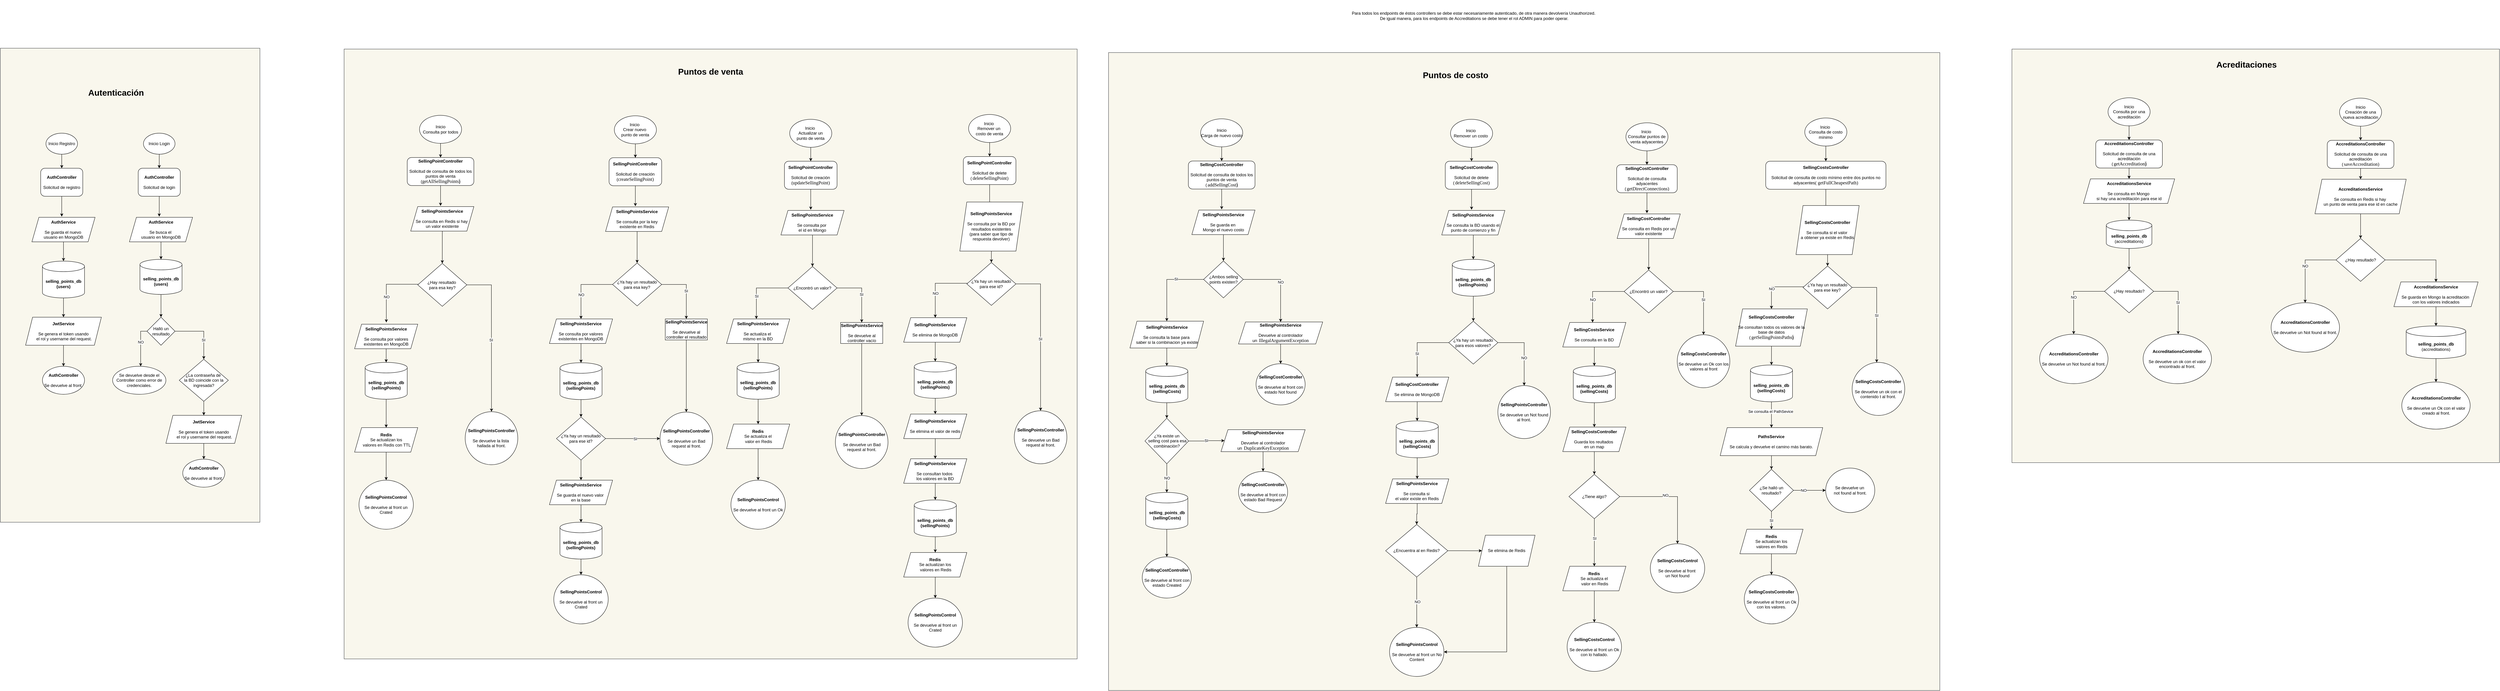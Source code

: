 <mxfile version="26.2.14">
  <diagram id="C5RBs43oDa-KdzZeNtuy" name="Page-1">
    <mxGraphModel dx="7130" dy="5094" grid="1" gridSize="10" guides="1" tooltips="1" connect="1" arrows="1" fold="1" page="1" pageScale="1" pageWidth="827" pageHeight="1169" math="0" shadow="0">
      <root>
        <mxCell id="WIyWlLk6GJQsqaUBKTNV-0" />
        <mxCell id="WIyWlLk6GJQsqaUBKTNV-1" parent="WIyWlLk6GJQsqaUBKTNV-0" />
        <mxCell id="nM7WRYUH7kIRdtRXSgoU-373" value="" style="rounded=0;whiteSpace=wrap;html=1;fillColor=#f9f7ed;strokeColor=#36393d;" parent="WIyWlLk6GJQsqaUBKTNV-1" vertex="1">
          <mxGeometry x="5745" y="-180" width="1390" height="1180" as="geometry" />
        </mxCell>
        <mxCell id="nM7WRYUH7kIRdtRXSgoU-372" value="" style="rounded=0;whiteSpace=wrap;html=1;fillColor=#f9f7ed;strokeColor=#36393d;" parent="WIyWlLk6GJQsqaUBKTNV-1" vertex="1">
          <mxGeometry x="3169.44" y="-170" width="2370" height="1820" as="geometry" />
        </mxCell>
        <mxCell id="nM7WRYUH7kIRdtRXSgoU-371" value="" style="rounded=0;whiteSpace=wrap;html=1;fillColor=#f9f7ed;strokeColor=#36393d;" parent="WIyWlLk6GJQsqaUBKTNV-1" vertex="1">
          <mxGeometry x="10" y="-182.43" width="740" height="1352.43" as="geometry" />
        </mxCell>
        <mxCell id="nM7WRYUH7kIRdtRXSgoU-370" value="" style="rounded=0;whiteSpace=wrap;html=1;fillColor=#f9f7ed;strokeColor=#36393d;" parent="WIyWlLk6GJQsqaUBKTNV-1" vertex="1">
          <mxGeometry x="990" y="-180" width="2090" height="1740" as="geometry" />
        </mxCell>
        <mxCell id="5heF0MR8VSfm9OA-1lpz-0" value="&lt;h1&gt;Autenticación&lt;/h1&gt;" style="text;html=1;align=center;verticalAlign=middle;whiteSpace=wrap;rounded=0;" parent="WIyWlLk6GJQsqaUBKTNV-1" vertex="1">
          <mxGeometry x="240" y="-70" width="200" height="30" as="geometry" />
        </mxCell>
        <mxCell id="5heF0MR8VSfm9OA-1lpz-3" value="" style="edgeStyle=orthogonalEdgeStyle;rounded=0;orthogonalLoop=1;jettySize=auto;html=1;" parent="WIyWlLk6GJQsqaUBKTNV-1" source="5heF0MR8VSfm9OA-1lpz-1" target="5heF0MR8VSfm9OA-1lpz-2" edge="1">
          <mxGeometry relative="1" as="geometry" />
        </mxCell>
        <mxCell id="5heF0MR8VSfm9OA-1lpz-1" value="Inicio Registro" style="ellipse;whiteSpace=wrap;html=1;" parent="WIyWlLk6GJQsqaUBKTNV-1" vertex="1">
          <mxGeometry x="140" y="60" width="90" height="60" as="geometry" />
        </mxCell>
        <mxCell id="5heF0MR8VSfm9OA-1lpz-5" value="" style="edgeStyle=orthogonalEdgeStyle;rounded=0;orthogonalLoop=1;jettySize=auto;html=1;" parent="WIyWlLk6GJQsqaUBKTNV-1" source="5heF0MR8VSfm9OA-1lpz-2" edge="1">
          <mxGeometry relative="1" as="geometry">
            <mxPoint x="185" y="298" as="targetPoint" />
          </mxGeometry>
        </mxCell>
        <mxCell id="5heF0MR8VSfm9OA-1lpz-2" value="&lt;div&gt;&lt;b&gt;AuthController&lt;/b&gt;&lt;/div&gt;&lt;div&gt;&lt;br&gt;&lt;/div&gt;Solicitud de registro" style="rounded=1;whiteSpace=wrap;html=1;fontSize=12;glass=0;strokeWidth=1;shadow=0;" parent="WIyWlLk6GJQsqaUBKTNV-1" vertex="1">
          <mxGeometry x="125" y="160" width="120" height="80" as="geometry" />
        </mxCell>
        <mxCell id="nM7WRYUH7kIRdtRXSgoU-0" value="&lt;b&gt;AuthController&lt;/b&gt;&lt;div&gt;&lt;b&gt;&lt;br&gt;&lt;/b&gt;&lt;/div&gt;&lt;div&gt;Se devuelve al front.&lt;/div&gt;" style="ellipse;whiteSpace=wrap;html=1;" parent="WIyWlLk6GJQsqaUBKTNV-1" vertex="1">
          <mxGeometry x="130" y="725" width="120" height="80" as="geometry" />
        </mxCell>
        <mxCell id="nM7WRYUH7kIRdtRXSgoU-25" value="" style="edgeStyle=orthogonalEdgeStyle;rounded=0;orthogonalLoop=1;jettySize=auto;html=1;" parent="WIyWlLk6GJQsqaUBKTNV-1" source="nM7WRYUH7kIRdtRXSgoU-22" target="nM7WRYUH7kIRdtRXSgoU-0" edge="1">
          <mxGeometry relative="1" as="geometry" />
        </mxCell>
        <mxCell id="nM7WRYUH7kIRdtRXSgoU-22" value="&lt;div&gt;&lt;b style=&quot;background-color: transparent; color: light-dark(rgb(0, 0, 0), rgb(255, 255, 255));&quot;&gt;JwtService&lt;/b&gt;&lt;/div&gt;&lt;div&gt;&lt;div&gt;&lt;b&gt;&lt;br&gt;&lt;/b&gt;&lt;/div&gt;&lt;div&gt;Se genera el token usando&lt;/div&gt;&lt;div&gt;&amp;nbsp;el rol y username del request.&lt;/div&gt;&lt;/div&gt;" style="shape=parallelogram;perimeter=parallelogramPerimeter;whiteSpace=wrap;html=1;fixedSize=1;" parent="WIyWlLk6GJQsqaUBKTNV-1" vertex="1">
          <mxGeometry x="82" y="585" width="216" height="80" as="geometry" />
        </mxCell>
        <mxCell id="nM7WRYUH7kIRdtRXSgoU-36" value="" style="edgeStyle=orthogonalEdgeStyle;rounded=0;orthogonalLoop=1;jettySize=auto;html=1;" parent="WIyWlLk6GJQsqaUBKTNV-1" source="nM7WRYUH7kIRdtRXSgoU-23" target="nM7WRYUH7kIRdtRXSgoU-35" edge="1">
          <mxGeometry relative="1" as="geometry" />
        </mxCell>
        <mxCell id="nM7WRYUH7kIRdtRXSgoU-23" value="&lt;div&gt;&lt;b&gt;AuthService&lt;/b&gt;&lt;/div&gt;&lt;div&gt;&lt;br&gt;&lt;/div&gt;Se guarda el nuevo&amp;nbsp;&lt;div&gt;usuario en MongoDB&lt;/div&gt;" style="shape=parallelogram;perimeter=parallelogramPerimeter;whiteSpace=wrap;html=1;fixedSize=1;" parent="WIyWlLk6GJQsqaUBKTNV-1" vertex="1">
          <mxGeometry x="100" y="300" width="180" height="70" as="geometry" />
        </mxCell>
        <mxCell id="nM7WRYUH7kIRdtRXSgoU-26" value="" style="edgeStyle=orthogonalEdgeStyle;rounded=0;orthogonalLoop=1;jettySize=auto;html=1;" parent="WIyWlLk6GJQsqaUBKTNV-1" source="nM7WRYUH7kIRdtRXSgoU-27" target="nM7WRYUH7kIRdtRXSgoU-29" edge="1">
          <mxGeometry relative="1" as="geometry" />
        </mxCell>
        <mxCell id="nM7WRYUH7kIRdtRXSgoU-27" value="Inicio Login" style="ellipse;whiteSpace=wrap;html=1;" parent="WIyWlLk6GJQsqaUBKTNV-1" vertex="1">
          <mxGeometry x="418" y="60" width="90" height="60" as="geometry" />
        </mxCell>
        <mxCell id="nM7WRYUH7kIRdtRXSgoU-28" value="" style="edgeStyle=orthogonalEdgeStyle;rounded=0;orthogonalLoop=1;jettySize=auto;html=1;" parent="WIyWlLk6GJQsqaUBKTNV-1" source="nM7WRYUH7kIRdtRXSgoU-29" edge="1">
          <mxGeometry relative="1" as="geometry">
            <mxPoint x="463" y="298" as="targetPoint" />
          </mxGeometry>
        </mxCell>
        <mxCell id="nM7WRYUH7kIRdtRXSgoU-29" value="&lt;div&gt;&lt;b&gt;AuthController&lt;/b&gt;&lt;/div&gt;&lt;div&gt;&lt;br&gt;&lt;/div&gt;Solicitud de login" style="rounded=1;whiteSpace=wrap;html=1;fontSize=12;glass=0;strokeWidth=1;shadow=0;" parent="WIyWlLk6GJQsqaUBKTNV-1" vertex="1">
          <mxGeometry x="403" y="160" width="120" height="80" as="geometry" />
        </mxCell>
        <mxCell id="nM7WRYUH7kIRdtRXSgoU-30" value="&lt;b&gt;AuthController&lt;/b&gt;&lt;div&gt;&lt;b&gt;&lt;br&gt;&lt;/b&gt;&lt;/div&gt;&lt;div&gt;Se devuelve al front.&lt;/div&gt;" style="ellipse;whiteSpace=wrap;html=1;" parent="WIyWlLk6GJQsqaUBKTNV-1" vertex="1">
          <mxGeometry x="530" y="990" width="120" height="80" as="geometry" />
        </mxCell>
        <mxCell id="nM7WRYUH7kIRdtRXSgoU-31" value="" style="edgeStyle=orthogonalEdgeStyle;rounded=0;orthogonalLoop=1;jettySize=auto;html=1;entryX=0.5;entryY=0;entryDx=0;entryDy=0;" parent="WIyWlLk6GJQsqaUBKTNV-1" source="nM7WRYUH7kIRdtRXSgoU-32" target="nM7WRYUH7kIRdtRXSgoU-30" edge="1">
          <mxGeometry relative="1" as="geometry">
            <mxPoint x="590" y="995.0" as="targetPoint" />
          </mxGeometry>
        </mxCell>
        <mxCell id="nM7WRYUH7kIRdtRXSgoU-32" value="&lt;div&gt;&lt;b style=&quot;background-color: transparent; color: light-dark(rgb(0, 0, 0), rgb(255, 255, 255));&quot;&gt;JwtService&lt;/b&gt;&lt;/div&gt;&lt;div&gt;&lt;div&gt;&lt;b&gt;&lt;br&gt;&lt;/b&gt;&lt;/div&gt;&lt;div&gt;Se genera el token usando&lt;/div&gt;&lt;div&gt;&amp;nbsp;el rol y username del request.&lt;/div&gt;&lt;/div&gt;" style="shape=parallelogram;perimeter=parallelogramPerimeter;whiteSpace=wrap;html=1;fixedSize=1;" parent="WIyWlLk6GJQsqaUBKTNV-1" vertex="1">
          <mxGeometry x="482" y="865" width="216" height="80" as="geometry" />
        </mxCell>
        <mxCell id="nM7WRYUH7kIRdtRXSgoU-41" value="" style="edgeStyle=orthogonalEdgeStyle;rounded=0;orthogonalLoop=1;jettySize=auto;html=1;" parent="WIyWlLk6GJQsqaUBKTNV-1" source="nM7WRYUH7kIRdtRXSgoU-34" target="nM7WRYUH7kIRdtRXSgoU-38" edge="1">
          <mxGeometry relative="1" as="geometry" />
        </mxCell>
        <mxCell id="nM7WRYUH7kIRdtRXSgoU-34" value="&lt;div&gt;&lt;b&gt;AuthService&lt;/b&gt;&lt;/div&gt;&lt;div&gt;&lt;br&gt;&lt;/div&gt;Se busca el&amp;nbsp;&lt;div&gt;usuario en MongoDB&lt;/div&gt;" style="shape=parallelogram;perimeter=parallelogramPerimeter;whiteSpace=wrap;html=1;fixedSize=1;" parent="WIyWlLk6GJQsqaUBKTNV-1" vertex="1">
          <mxGeometry x="378" y="300" width="180" height="70" as="geometry" />
        </mxCell>
        <mxCell id="nM7WRYUH7kIRdtRXSgoU-37" value="" style="edgeStyle=orthogonalEdgeStyle;rounded=0;orthogonalLoop=1;jettySize=auto;html=1;" parent="WIyWlLk6GJQsqaUBKTNV-1" source="nM7WRYUH7kIRdtRXSgoU-35" target="nM7WRYUH7kIRdtRXSgoU-22" edge="1">
          <mxGeometry relative="1" as="geometry" />
        </mxCell>
        <mxCell id="nM7WRYUH7kIRdtRXSgoU-35" value="&lt;b&gt;selling_points_db&lt;/b&gt;&lt;div&gt;&lt;b&gt;(users)&lt;/b&gt;&lt;/div&gt;" style="shape=cylinder3;whiteSpace=wrap;html=1;boundedLbl=1;backgroundOutline=1;size=15;" parent="WIyWlLk6GJQsqaUBKTNV-1" vertex="1">
          <mxGeometry x="130" y="425" width="120" height="105" as="geometry" />
        </mxCell>
        <mxCell id="nM7WRYUH7kIRdtRXSgoU-43" value="" style="edgeStyle=orthogonalEdgeStyle;rounded=0;orthogonalLoop=1;jettySize=auto;html=1;" parent="WIyWlLk6GJQsqaUBKTNV-1" source="nM7WRYUH7kIRdtRXSgoU-38" target="nM7WRYUH7kIRdtRXSgoU-42" edge="1">
          <mxGeometry relative="1" as="geometry" />
        </mxCell>
        <mxCell id="nM7WRYUH7kIRdtRXSgoU-38" value="&lt;b&gt;selling_points_db&lt;/b&gt;&lt;div&gt;&lt;b&gt;(users)&lt;/b&gt;&lt;/div&gt;" style="shape=cylinder3;whiteSpace=wrap;html=1;boundedLbl=1;backgroundOutline=1;size=15;" parent="WIyWlLk6GJQsqaUBKTNV-1" vertex="1">
          <mxGeometry x="408" y="420" width="120" height="100" as="geometry" />
        </mxCell>
        <mxCell id="nM7WRYUH7kIRdtRXSgoU-47" value="" style="edgeStyle=orthogonalEdgeStyle;rounded=0;orthogonalLoop=1;jettySize=auto;html=1;" parent="WIyWlLk6GJQsqaUBKTNV-1" source="nM7WRYUH7kIRdtRXSgoU-42" target="nM7WRYUH7kIRdtRXSgoU-46" edge="1">
          <mxGeometry relative="1" as="geometry">
            <Array as="points">
              <mxPoint x="410" y="625" />
            </Array>
          </mxGeometry>
        </mxCell>
        <mxCell id="nM7WRYUH7kIRdtRXSgoU-48" value="NO" style="edgeLabel;html=1;align=center;verticalAlign=middle;resizable=0;points=[];" parent="nM7WRYUH7kIRdtRXSgoU-47" vertex="1" connectable="0">
          <mxGeometry x="-0.177" relative="1" as="geometry">
            <mxPoint as="offset" />
          </mxGeometry>
        </mxCell>
        <mxCell id="nM7WRYUH7kIRdtRXSgoU-52" value="" style="edgeStyle=orthogonalEdgeStyle;rounded=0;orthogonalLoop=1;jettySize=auto;html=1;entryX=0.5;entryY=0;entryDx=0;entryDy=0;" parent="WIyWlLk6GJQsqaUBKTNV-1" source="nM7WRYUH7kIRdtRXSgoU-42" target="nM7WRYUH7kIRdtRXSgoU-51" edge="1">
          <mxGeometry relative="1" as="geometry" />
        </mxCell>
        <mxCell id="nM7WRYUH7kIRdtRXSgoU-53" value="SI" style="edgeLabel;html=1;align=center;verticalAlign=middle;resizable=0;points=[];" parent="nM7WRYUH7kIRdtRXSgoU-52" vertex="1" connectable="0">
          <mxGeometry x="0.317" y="-1" relative="1" as="geometry">
            <mxPoint as="offset" />
          </mxGeometry>
        </mxCell>
        <mxCell id="nM7WRYUH7kIRdtRXSgoU-42" value="Halló un resultado" style="rhombus;whiteSpace=wrap;html=1;" parent="WIyWlLk6GJQsqaUBKTNV-1" vertex="1">
          <mxGeometry x="428" y="585" width="80" height="80" as="geometry" />
        </mxCell>
        <mxCell id="nM7WRYUH7kIRdtRXSgoU-46" value="Se devuelve desde el Controller como error de credenciales." style="ellipse;whiteSpace=wrap;html=1;" parent="WIyWlLk6GJQsqaUBKTNV-1" vertex="1">
          <mxGeometry x="330" y="725" width="152" height="80" as="geometry" />
        </mxCell>
        <mxCell id="nM7WRYUH7kIRdtRXSgoU-54" value="" style="edgeStyle=orthogonalEdgeStyle;rounded=0;orthogonalLoop=1;jettySize=auto;html=1;" parent="WIyWlLk6GJQsqaUBKTNV-1" source="nM7WRYUH7kIRdtRXSgoU-51" target="nM7WRYUH7kIRdtRXSgoU-32" edge="1">
          <mxGeometry relative="1" as="geometry" />
        </mxCell>
        <mxCell id="nM7WRYUH7kIRdtRXSgoU-51" value="¿La contraseña de&amp;nbsp;&lt;div&gt;la BD coincide con la ingresada?&lt;/div&gt;" style="rhombus;whiteSpace=wrap;html=1;" parent="WIyWlLk6GJQsqaUBKTNV-1" vertex="1">
          <mxGeometry x="520" y="705" width="140" height="120" as="geometry" />
        </mxCell>
        <mxCell id="nM7WRYUH7kIRdtRXSgoU-55" value="&lt;h1&gt;Puntos de venta&lt;/h1&gt;" style="text;html=1;align=center;verticalAlign=middle;whiteSpace=wrap;rounded=0;" parent="WIyWlLk6GJQsqaUBKTNV-1" vertex="1">
          <mxGeometry x="1935.44" y="-130" width="200" height="30" as="geometry" />
        </mxCell>
        <mxCell id="nM7WRYUH7kIRdtRXSgoU-56" value="" style="edgeStyle=orthogonalEdgeStyle;rounded=0;orthogonalLoop=1;jettySize=auto;html=1;" parent="WIyWlLk6GJQsqaUBKTNV-1" source="nM7WRYUH7kIRdtRXSgoU-57" target="nM7WRYUH7kIRdtRXSgoU-59" edge="1">
          <mxGeometry relative="1" as="geometry" />
        </mxCell>
        <mxCell id="nM7WRYUH7kIRdtRXSgoU-57" value="Inicio&amp;nbsp;&lt;div&gt;Crear nuevo&amp;nbsp;&lt;/div&gt;&lt;div&gt;punto de venta&lt;/div&gt;" style="ellipse;whiteSpace=wrap;html=1;" parent="WIyWlLk6GJQsqaUBKTNV-1" vertex="1">
          <mxGeometry x="1760.44" y="10.35" width="120" height="80" as="geometry" />
        </mxCell>
        <mxCell id="nM7WRYUH7kIRdtRXSgoU-58" value="" style="edgeStyle=orthogonalEdgeStyle;rounded=0;orthogonalLoop=1;jettySize=auto;html=1;" parent="WIyWlLk6GJQsqaUBKTNV-1" source="nM7WRYUH7kIRdtRXSgoU-59" edge="1">
          <mxGeometry relative="1" as="geometry">
            <mxPoint x="1820.44" y="268.35" as="targetPoint" />
          </mxGeometry>
        </mxCell>
        <mxCell id="nM7WRYUH7kIRdtRXSgoU-59" value="&lt;div&gt;&lt;b&gt;SellingPointController&lt;/b&gt;&lt;/div&gt;&lt;div&gt;&lt;br&gt;&lt;/div&gt;Solicitud de creación&lt;div&gt;(&lt;span style=&quot;font-family: Consolas; font-size: 10pt; white-space: pre; background-color: rgb(255, 255, 255); color: light-dark(rgb(0, 0, 0), rgb(255, 255, 255));&quot;&gt;createSellingPoint)&lt;/span&gt;&lt;/div&gt;" style="rounded=1;whiteSpace=wrap;html=1;fontSize=12;glass=0;strokeWidth=1;shadow=0;" parent="WIyWlLk6GJQsqaUBKTNV-1" vertex="1">
          <mxGeometry x="1745.44" y="130" width="150" height="80" as="geometry" />
        </mxCell>
        <mxCell id="nM7WRYUH7kIRdtRXSgoU-62" value="" style="edgeStyle=orthogonalEdgeStyle;rounded=0;orthogonalLoop=1;jettySize=auto;html=1;entryX=0.5;entryY=0;entryDx=0;entryDy=0;" parent="WIyWlLk6GJQsqaUBKTNV-1" source="nM7WRYUH7kIRdtRXSgoU-63" target="nM7WRYUH7kIRdtRXSgoU-66" edge="1">
          <mxGeometry relative="1" as="geometry">
            <mxPoint x="1825.44" y="395.35" as="targetPoint" />
          </mxGeometry>
        </mxCell>
        <mxCell id="nM7WRYUH7kIRdtRXSgoU-63" value="&lt;div&gt;&lt;b&gt;SellingPointsService&lt;/b&gt;&lt;/div&gt;&lt;div&gt;&lt;br&gt;&lt;/div&gt;Se consulta por la key existente&lt;span style=&quot;background-color: transparent; color: light-dark(rgb(0, 0, 0), rgb(255, 255, 255));&quot;&gt;&amp;nbsp;en Redis&lt;/span&gt;" style="shape=parallelogram;perimeter=parallelogramPerimeter;whiteSpace=wrap;html=1;fixedSize=1;" parent="WIyWlLk6GJQsqaUBKTNV-1" vertex="1">
          <mxGeometry x="1735.44" y="270.35" width="180" height="70" as="geometry" />
        </mxCell>
        <mxCell id="nM7WRYUH7kIRdtRXSgoU-69" value="" style="edgeStyle=orthogonalEdgeStyle;rounded=0;orthogonalLoop=1;jettySize=auto;html=1;entryX=0.5;entryY=0;entryDx=0;entryDy=0;" parent="WIyWlLk6GJQsqaUBKTNV-1" source="nM7WRYUH7kIRdtRXSgoU-66" target="nM7WRYUH7kIRdtRXSgoU-71" edge="1">
          <mxGeometry relative="1" as="geometry">
            <mxPoint x="1665.68" y="650" as="targetPoint" />
            <Array as="points">
              <mxPoint x="1665.68" y="492" />
            </Array>
          </mxGeometry>
        </mxCell>
        <mxCell id="nM7WRYUH7kIRdtRXSgoU-77" value="NO" style="edgeLabel;html=1;align=center;verticalAlign=middle;resizable=0;points=[];" parent="nM7WRYUH7kIRdtRXSgoU-69" vertex="1" connectable="0">
          <mxGeometry x="0.267" y="5" relative="1" as="geometry">
            <mxPoint x="-5" as="offset" />
          </mxGeometry>
        </mxCell>
        <mxCell id="nM7WRYUH7kIRdtRXSgoU-79" value="" style="edgeStyle=orthogonalEdgeStyle;rounded=0;orthogonalLoop=1;jettySize=auto;html=1;" parent="WIyWlLk6GJQsqaUBKTNV-1" source="nM7WRYUH7kIRdtRXSgoU-66" target="nM7WRYUH7kIRdtRXSgoU-78" edge="1">
          <mxGeometry relative="1" as="geometry" />
        </mxCell>
        <mxCell id="nM7WRYUH7kIRdtRXSgoU-91" value="SI" style="edgeLabel;html=1;align=center;verticalAlign=middle;resizable=0;points=[];" parent="nM7WRYUH7kIRdtRXSgoU-79" vertex="1" connectable="0">
          <mxGeometry x="0.051" y="-1" relative="1" as="geometry">
            <mxPoint as="offset" />
          </mxGeometry>
        </mxCell>
        <mxCell id="nM7WRYUH7kIRdtRXSgoU-66" value="¿Ya hay un resultado para esa key?" style="rhombus;whiteSpace=wrap;html=1;" parent="WIyWlLk6GJQsqaUBKTNV-1" vertex="1">
          <mxGeometry x="1755.44" y="430.35" width="140" height="122.5" as="geometry" />
        </mxCell>
        <mxCell id="nM7WRYUH7kIRdtRXSgoU-70" value="" style="edgeStyle=orthogonalEdgeStyle;rounded=0;orthogonalLoop=1;jettySize=auto;html=1;" parent="WIyWlLk6GJQsqaUBKTNV-1" source="nM7WRYUH7kIRdtRXSgoU-71" target="nM7WRYUH7kIRdtRXSgoU-73" edge="1">
          <mxGeometry relative="1" as="geometry" />
        </mxCell>
        <mxCell id="nM7WRYUH7kIRdtRXSgoU-71" value="&lt;div&gt;&lt;b&gt;SellingPointsService&lt;/b&gt;&lt;/div&gt;&lt;div&gt;&lt;br&gt;&lt;/div&gt;Se consulta por valores existentes&lt;span style=&quot;background-color: transparent; color: light-dark(rgb(0, 0, 0), rgb(255, 255, 255));&quot;&gt;&amp;nbsp;en MongoDB&lt;/span&gt;" style="shape=parallelogram;perimeter=parallelogramPerimeter;whiteSpace=wrap;html=1;fixedSize=1;" parent="WIyWlLk6GJQsqaUBKTNV-1" vertex="1">
          <mxGeometry x="1575.44" y="590" width="180" height="70" as="geometry" />
        </mxCell>
        <mxCell id="nM7WRYUH7kIRdtRXSgoU-72" value="" style="edgeStyle=orthogonalEdgeStyle;rounded=0;orthogonalLoop=1;jettySize=auto;html=1;" parent="WIyWlLk6GJQsqaUBKTNV-1" source="nM7WRYUH7kIRdtRXSgoU-73" target="nM7WRYUH7kIRdtRXSgoU-75" edge="1">
          <mxGeometry relative="1" as="geometry" />
        </mxCell>
        <mxCell id="nM7WRYUH7kIRdtRXSgoU-73" value="&lt;b&gt;selling_points_db&lt;/b&gt;&lt;div&gt;&lt;b&gt;(sellingPoints)&lt;/b&gt;&lt;/div&gt;" style="shape=cylinder3;whiteSpace=wrap;html=1;boundedLbl=1;backgroundOutline=1;size=15;" parent="WIyWlLk6GJQsqaUBKTNV-1" vertex="1">
          <mxGeometry x="1605.44" y="715" width="120" height="105" as="geometry" />
        </mxCell>
        <mxCell id="nM7WRYUH7kIRdtRXSgoU-81" value="" style="edgeStyle=orthogonalEdgeStyle;rounded=0;orthogonalLoop=1;jettySize=auto;html=1;" parent="WIyWlLk6GJQsqaUBKTNV-1" source="nM7WRYUH7kIRdtRXSgoU-75" target="nM7WRYUH7kIRdtRXSgoU-80" edge="1">
          <mxGeometry relative="1" as="geometry" />
        </mxCell>
        <mxCell id="nM7WRYUH7kIRdtRXSgoU-82" value="SI" style="edgeLabel;html=1;align=center;verticalAlign=middle;resizable=0;points=[];" parent="nM7WRYUH7kIRdtRXSgoU-81" vertex="1" connectable="0">
          <mxGeometry x="0.089" relative="1" as="geometry">
            <mxPoint as="offset" />
          </mxGeometry>
        </mxCell>
        <mxCell id="nM7WRYUH7kIRdtRXSgoU-87" value="" style="edgeStyle=orthogonalEdgeStyle;rounded=0;orthogonalLoop=1;jettySize=auto;html=1;" parent="WIyWlLk6GJQsqaUBKTNV-1" source="nM7WRYUH7kIRdtRXSgoU-75" target="nM7WRYUH7kIRdtRXSgoU-86" edge="1">
          <mxGeometry relative="1" as="geometry" />
        </mxCell>
        <mxCell id="nM7WRYUH7kIRdtRXSgoU-75" value="¿Ya hay un resultado para ese id?" style="rhombus;whiteSpace=wrap;html=1;" parent="WIyWlLk6GJQsqaUBKTNV-1" vertex="1">
          <mxGeometry x="1595.44" y="870" width="140" height="122.5" as="geometry" />
        </mxCell>
        <mxCell id="nM7WRYUH7kIRdtRXSgoU-83" style="edgeStyle=orthogonalEdgeStyle;rounded=0;orthogonalLoop=1;jettySize=auto;html=1;entryX=0.5;entryY=0;entryDx=0;entryDy=0;" parent="WIyWlLk6GJQsqaUBKTNV-1" source="nM7WRYUH7kIRdtRXSgoU-78" target="nM7WRYUH7kIRdtRXSgoU-80" edge="1">
          <mxGeometry relative="1" as="geometry" />
        </mxCell>
        <mxCell id="nM7WRYUH7kIRdtRXSgoU-78" value="&lt;div&gt;&lt;b&gt;SellingPointsService&lt;/b&gt;&lt;/div&gt;&lt;div&gt;&lt;br&gt;&lt;/div&gt;Se devuelve al controller el resultado" style="whiteSpace=wrap;html=1;" parent="WIyWlLk6GJQsqaUBKTNV-1" vertex="1">
          <mxGeometry x="1905.68" y="590" width="120" height="60" as="geometry" />
        </mxCell>
        <mxCell id="nM7WRYUH7kIRdtRXSgoU-80" value="&lt;b&gt;SellingPointsController&lt;/b&gt;&lt;div&gt;&lt;b&gt;&lt;br&gt;&lt;/b&gt;&lt;/div&gt;&lt;div&gt;Se devuelve un Bad request al front.&lt;/div&gt;" style="ellipse;whiteSpace=wrap;html=1;" parent="WIyWlLk6GJQsqaUBKTNV-1" vertex="1">
          <mxGeometry x="1890.68" y="855.63" width="150" height="151.25" as="geometry" />
        </mxCell>
        <mxCell id="nM7WRYUH7kIRdtRXSgoU-90" value="" style="edgeStyle=orthogonalEdgeStyle;rounded=0;orthogonalLoop=1;jettySize=auto;html=1;" parent="WIyWlLk6GJQsqaUBKTNV-1" source="nM7WRYUH7kIRdtRXSgoU-84" target="nM7WRYUH7kIRdtRXSgoU-89" edge="1">
          <mxGeometry relative="1" as="geometry" />
        </mxCell>
        <mxCell id="nM7WRYUH7kIRdtRXSgoU-84" value="&lt;b&gt;selling_points_db&lt;/b&gt;&lt;div&gt;&lt;b&gt;(sellingPoints)&lt;/b&gt;&lt;/div&gt;" style="shape=cylinder3;whiteSpace=wrap;html=1;boundedLbl=1;backgroundOutline=1;size=15;" parent="WIyWlLk6GJQsqaUBKTNV-1" vertex="1">
          <mxGeometry x="1605.44" y="1170" width="120" height="105" as="geometry" />
        </mxCell>
        <mxCell id="nM7WRYUH7kIRdtRXSgoU-88" value="" style="edgeStyle=orthogonalEdgeStyle;rounded=0;orthogonalLoop=1;jettySize=auto;html=1;" parent="WIyWlLk6GJQsqaUBKTNV-1" source="nM7WRYUH7kIRdtRXSgoU-86" target="nM7WRYUH7kIRdtRXSgoU-84" edge="1">
          <mxGeometry relative="1" as="geometry" />
        </mxCell>
        <mxCell id="nM7WRYUH7kIRdtRXSgoU-86" value="&lt;div&gt;&lt;b&gt;SellingPointsService&lt;/b&gt;&lt;/div&gt;&lt;div&gt;&lt;br&gt;&lt;/div&gt;Se guarda el nuevo valor&amp;nbsp;&lt;div&gt;en la base&lt;/div&gt;" style="shape=parallelogram;perimeter=parallelogramPerimeter;whiteSpace=wrap;html=1;fixedSize=1;" parent="WIyWlLk6GJQsqaUBKTNV-1" vertex="1">
          <mxGeometry x="1575.44" y="1050" width="180" height="70" as="geometry" />
        </mxCell>
        <mxCell id="nM7WRYUH7kIRdtRXSgoU-89" value="&lt;b&gt;SellingPointsControl&lt;/b&gt;&lt;div&gt;&lt;b&gt;&lt;br&gt;&lt;/b&gt;&lt;/div&gt;&lt;div&gt;Se devuelve al front un Crated&lt;/div&gt;" style="ellipse;whiteSpace=wrap;html=1;" parent="WIyWlLk6GJQsqaUBKTNV-1" vertex="1">
          <mxGeometry x="1587.88" y="1320" width="155.12" height="140" as="geometry" />
        </mxCell>
        <mxCell id="nM7WRYUH7kIRdtRXSgoU-92" value="" style="edgeStyle=orthogonalEdgeStyle;rounded=0;orthogonalLoop=1;jettySize=auto;html=1;" parent="WIyWlLk6GJQsqaUBKTNV-1" source="nM7WRYUH7kIRdtRXSgoU-93" target="nM7WRYUH7kIRdtRXSgoU-95" edge="1">
          <mxGeometry relative="1" as="geometry" />
        </mxCell>
        <mxCell id="nM7WRYUH7kIRdtRXSgoU-93" value="Inicio&amp;nbsp;&lt;div&gt;Remover un&amp;nbsp;&lt;/div&gt;&lt;div&gt;costo de venta&lt;br&gt;&lt;/div&gt;" style="ellipse;whiteSpace=wrap;html=1;" parent="WIyWlLk6GJQsqaUBKTNV-1" vertex="1">
          <mxGeometry x="2770.44" y="6.67" width="120" height="80" as="geometry" />
        </mxCell>
        <mxCell id="nM7WRYUH7kIRdtRXSgoU-94" value="" style="edgeStyle=orthogonalEdgeStyle;rounded=0;orthogonalLoop=1;jettySize=auto;html=1;" parent="WIyWlLk6GJQsqaUBKTNV-1" source="nM7WRYUH7kIRdtRXSgoU-95" edge="1">
          <mxGeometry relative="1" as="geometry">
            <mxPoint x="2830.44" y="264.67" as="targetPoint" />
          </mxGeometry>
        </mxCell>
        <mxCell id="nM7WRYUH7kIRdtRXSgoU-95" value="&lt;div&gt;&lt;b&gt;SellingPointController&lt;/b&gt;&lt;/div&gt;&lt;div&gt;&lt;br&gt;&lt;/div&gt;Solicitud de delete (&lt;span style=&quot;background-color:#ffffff;padding:0px 0px 0px 2px;&quot;&gt;&lt;span style=&quot;font-family: Consolas; font-size: 10pt; white-space: pre;&quot;&gt;deleteSellingPoint)&lt;/span&gt;&lt;/span&gt;" style="rounded=1;whiteSpace=wrap;html=1;fontSize=12;glass=0;strokeWidth=1;shadow=0;" parent="WIyWlLk6GJQsqaUBKTNV-1" vertex="1">
          <mxGeometry x="2755.44" y="126.67" width="150" height="80" as="geometry" />
        </mxCell>
        <mxCell id="nM7WRYUH7kIRdtRXSgoU-96" value="" style="edgeStyle=orthogonalEdgeStyle;rounded=0;orthogonalLoop=1;jettySize=auto;html=1;entryX=0.5;entryY=0;entryDx=0;entryDy=0;" parent="WIyWlLk6GJQsqaUBKTNV-1" source="nM7WRYUH7kIRdtRXSgoU-97" target="nM7WRYUH7kIRdtRXSgoU-102" edge="1">
          <mxGeometry relative="1" as="geometry">
            <mxPoint x="2835.44" y="391.67" as="targetPoint" />
          </mxGeometry>
        </mxCell>
        <mxCell id="nM7WRYUH7kIRdtRXSgoU-97" value="&lt;div&gt;&lt;b&gt;SellingPointsService&lt;/b&gt;&lt;/div&gt;&lt;div&gt;&lt;br&gt;&lt;/div&gt;Se consulta por la BD por resultados existentes&lt;div&gt;(para saber que tipo de respuesta devolver)&lt;/div&gt;" style="shape=parallelogram;perimeter=parallelogramPerimeter;whiteSpace=wrap;html=1;fixedSize=1;" parent="WIyWlLk6GJQsqaUBKTNV-1" vertex="1">
          <mxGeometry x="2745.44" y="256.32" width="180" height="140" as="geometry" />
        </mxCell>
        <mxCell id="nM7WRYUH7kIRdtRXSgoU-98" value="" style="edgeStyle=orthogonalEdgeStyle;rounded=0;orthogonalLoop=1;jettySize=auto;html=1;entryX=0.5;entryY=0;entryDx=0;entryDy=0;" parent="WIyWlLk6GJQsqaUBKTNV-1" source="nM7WRYUH7kIRdtRXSgoU-102" target="nM7WRYUH7kIRdtRXSgoU-104" edge="1">
          <mxGeometry relative="1" as="geometry">
            <mxPoint x="2675.68" y="646.32" as="targetPoint" />
            <Array as="points">
              <mxPoint x="2675.68" y="488.32" />
            </Array>
          </mxGeometry>
        </mxCell>
        <mxCell id="nM7WRYUH7kIRdtRXSgoU-99" value="NO" style="edgeLabel;html=1;align=center;verticalAlign=middle;resizable=0;points=[];" parent="nM7WRYUH7kIRdtRXSgoU-98" vertex="1" connectable="0">
          <mxGeometry x="0.267" y="5" relative="1" as="geometry">
            <mxPoint x="-5" as="offset" />
          </mxGeometry>
        </mxCell>
        <mxCell id="nM7WRYUH7kIRdtRXSgoU-100" value="" style="edgeStyle=orthogonalEdgeStyle;rounded=0;orthogonalLoop=1;jettySize=auto;html=1;" parent="WIyWlLk6GJQsqaUBKTNV-1" source="nM7WRYUH7kIRdtRXSgoU-102" target="nM7WRYUH7kIRdtRXSgoU-112" edge="1">
          <mxGeometry relative="1" as="geometry">
            <mxPoint x="2975.44" y="846.32" as="targetPoint" />
            <Array as="points">
              <mxPoint x="2975.44" y="490.32" />
            </Array>
          </mxGeometry>
        </mxCell>
        <mxCell id="nM7WRYUH7kIRdtRXSgoU-101" value="SI" style="edgeLabel;html=1;align=center;verticalAlign=middle;resizable=0;points=[];" parent="nM7WRYUH7kIRdtRXSgoU-100" vertex="1" connectable="0">
          <mxGeometry x="0.051" y="-1" relative="1" as="geometry">
            <mxPoint as="offset" />
          </mxGeometry>
        </mxCell>
        <mxCell id="nM7WRYUH7kIRdtRXSgoU-102" value="¿Ya hay un resultado para ese id?" style="rhombus;whiteSpace=wrap;html=1;" parent="WIyWlLk6GJQsqaUBKTNV-1" vertex="1">
          <mxGeometry x="2765.44" y="428.82" width="140" height="122.5" as="geometry" />
        </mxCell>
        <mxCell id="nM7WRYUH7kIRdtRXSgoU-103" value="" style="edgeStyle=orthogonalEdgeStyle;rounded=0;orthogonalLoop=1;jettySize=auto;html=1;" parent="WIyWlLk6GJQsqaUBKTNV-1" source="nM7WRYUH7kIRdtRXSgoU-104" target="nM7WRYUH7kIRdtRXSgoU-106" edge="1">
          <mxGeometry relative="1" as="geometry" />
        </mxCell>
        <mxCell id="nM7WRYUH7kIRdtRXSgoU-104" value="&lt;div&gt;&lt;b&gt;SellingPointsService&lt;/b&gt;&lt;/div&gt;&lt;div&gt;&lt;br&gt;&lt;/div&gt;Se elimina de&amp;nbsp;&lt;span style=&quot;background-color: transparent; color: light-dark(rgb(0, 0, 0), rgb(255, 255, 255));&quot;&gt;MongoDB&lt;/span&gt;" style="shape=parallelogram;perimeter=parallelogramPerimeter;whiteSpace=wrap;html=1;fixedSize=1;" parent="WIyWlLk6GJQsqaUBKTNV-1" vertex="1">
          <mxGeometry x="2585.44" y="586.32" width="180" height="70" as="geometry" />
        </mxCell>
        <mxCell id="nM7WRYUH7kIRdtRXSgoU-106" value="&lt;b&gt;selling_points_db&lt;/b&gt;&lt;div&gt;&lt;b&gt;(sellingPoints)&lt;/b&gt;&lt;/div&gt;" style="shape=cylinder3;whiteSpace=wrap;html=1;boundedLbl=1;backgroundOutline=1;size=15;" parent="WIyWlLk6GJQsqaUBKTNV-1" vertex="1">
          <mxGeometry x="2615.44" y="711.32" width="120" height="105" as="geometry" />
        </mxCell>
        <mxCell id="nM7WRYUH7kIRdtRXSgoU-109" value="" style="edgeStyle=orthogonalEdgeStyle;rounded=0;orthogonalLoop=1;jettySize=auto;html=1;" parent="WIyWlLk6GJQsqaUBKTNV-1" source="nM7WRYUH7kIRdtRXSgoU-106" target="nM7WRYUH7kIRdtRXSgoU-116" edge="1">
          <mxGeometry relative="1" as="geometry">
            <mxPoint x="2675.44" y="988.82" as="sourcePoint" />
          </mxGeometry>
        </mxCell>
        <mxCell id="nM7WRYUH7kIRdtRXSgoU-112" value="&lt;b&gt;SellingPointsController&lt;/b&gt;&lt;div&gt;&lt;b&gt;&lt;br&gt;&lt;/b&gt;&lt;/div&gt;&lt;div&gt;Se devuelve un Bad request al front.&lt;/div&gt;" style="ellipse;whiteSpace=wrap;html=1;" parent="WIyWlLk6GJQsqaUBKTNV-1" vertex="1">
          <mxGeometry x="2900.68" y="851.95" width="150" height="151.25" as="geometry" />
        </mxCell>
        <mxCell id="nM7WRYUH7kIRdtRXSgoU-121" value="" style="edgeStyle=orthogonalEdgeStyle;rounded=0;orthogonalLoop=1;jettySize=auto;html=1;" parent="WIyWlLk6GJQsqaUBKTNV-1" source="nM7WRYUH7kIRdtRXSgoU-116" target="nM7WRYUH7kIRdtRXSgoU-118" edge="1">
          <mxGeometry relative="1" as="geometry" />
        </mxCell>
        <mxCell id="nM7WRYUH7kIRdtRXSgoU-116" value="&lt;div&gt;&lt;b&gt;SellingPointsService&lt;/b&gt;&lt;/div&gt;&lt;div&gt;&lt;br&gt;&lt;/div&gt;Se elimina el valor de redis" style="shape=parallelogram;perimeter=parallelogramPerimeter;whiteSpace=wrap;html=1;fixedSize=1;" parent="WIyWlLk6GJQsqaUBKTNV-1" vertex="1">
          <mxGeometry x="2585.44" y="861.32" width="180" height="70" as="geometry" />
        </mxCell>
        <mxCell id="nM7WRYUH7kIRdtRXSgoU-117" value="&lt;b&gt;SellingPointsControl&lt;/b&gt;&lt;div&gt;&lt;b&gt;&lt;br&gt;&lt;/b&gt;&lt;/div&gt;&lt;div&gt;Se devuelve al front un Crated&lt;/div&gt;" style="ellipse;whiteSpace=wrap;html=1;" parent="WIyWlLk6GJQsqaUBKTNV-1" vertex="1">
          <mxGeometry x="2597.88" y="1386.32" width="155.12" height="140" as="geometry" />
        </mxCell>
        <mxCell id="nM7WRYUH7kIRdtRXSgoU-122" value="" style="edgeStyle=orthogonalEdgeStyle;rounded=0;orthogonalLoop=1;jettySize=auto;html=1;" parent="WIyWlLk6GJQsqaUBKTNV-1" source="nM7WRYUH7kIRdtRXSgoU-118" target="nM7WRYUH7kIRdtRXSgoU-119" edge="1">
          <mxGeometry relative="1" as="geometry" />
        </mxCell>
        <mxCell id="nM7WRYUH7kIRdtRXSgoU-118" value="&lt;div&gt;&lt;b&gt;SellingPointsService&lt;/b&gt;&lt;/div&gt;&lt;div&gt;&lt;br&gt;&lt;/div&gt;Se consultan todos&amp;nbsp;&lt;div&gt;los valores en la BD&lt;/div&gt;" style="shape=parallelogram;perimeter=parallelogramPerimeter;whiteSpace=wrap;html=1;fixedSize=1;" parent="WIyWlLk6GJQsqaUBKTNV-1" vertex="1">
          <mxGeometry x="2585.44" y="988.82" width="180" height="70" as="geometry" />
        </mxCell>
        <mxCell id="nM7WRYUH7kIRdtRXSgoU-124" value="" style="edgeStyle=orthogonalEdgeStyle;rounded=0;orthogonalLoop=1;jettySize=auto;html=1;" parent="WIyWlLk6GJQsqaUBKTNV-1" source="nM7WRYUH7kIRdtRXSgoU-119" target="nM7WRYUH7kIRdtRXSgoU-123" edge="1">
          <mxGeometry relative="1" as="geometry" />
        </mxCell>
        <mxCell id="nM7WRYUH7kIRdtRXSgoU-119" value="&lt;b&gt;selling_points_db&lt;/b&gt;&lt;div&gt;&lt;b&gt;(sellingPoints)&lt;/b&gt;&lt;/div&gt;" style="shape=cylinder3;whiteSpace=wrap;html=1;boundedLbl=1;backgroundOutline=1;size=15;" parent="WIyWlLk6GJQsqaUBKTNV-1" vertex="1">
          <mxGeometry x="2615.44" y="1106.32" width="120" height="105" as="geometry" />
        </mxCell>
        <mxCell id="nM7WRYUH7kIRdtRXSgoU-125" value="" style="edgeStyle=orthogonalEdgeStyle;rounded=0;orthogonalLoop=1;jettySize=auto;html=1;" parent="WIyWlLk6GJQsqaUBKTNV-1" source="nM7WRYUH7kIRdtRXSgoU-123" target="nM7WRYUH7kIRdtRXSgoU-117" edge="1">
          <mxGeometry relative="1" as="geometry" />
        </mxCell>
        <mxCell id="nM7WRYUH7kIRdtRXSgoU-123" value="&lt;div&gt;&lt;b style=&quot;background-color: transparent; color: light-dark(rgb(0, 0, 0), rgb(255, 255, 255));&quot;&gt;Redis&lt;/b&gt;&lt;/div&gt;Se actualizan los&lt;div&gt;&amp;nbsp;valores en Redis&lt;/div&gt;" style="shape=parallelogram;perimeter=parallelogramPerimeter;whiteSpace=wrap;html=1;fixedSize=1;" parent="WIyWlLk6GJQsqaUBKTNV-1" vertex="1">
          <mxGeometry x="2585.44" y="1256.32" width="180" height="70" as="geometry" />
        </mxCell>
        <mxCell id="nM7WRYUH7kIRdtRXSgoU-126" value="" style="edgeStyle=orthogonalEdgeStyle;rounded=0;orthogonalLoop=1;jettySize=auto;html=1;" parent="WIyWlLk6GJQsqaUBKTNV-1" source="nM7WRYUH7kIRdtRXSgoU-127" target="nM7WRYUH7kIRdtRXSgoU-129" edge="1">
          <mxGeometry relative="1" as="geometry" />
        </mxCell>
        <mxCell id="nM7WRYUH7kIRdtRXSgoU-127" value="Inicio&lt;div&gt;Consulta por todos&lt;/div&gt;" style="ellipse;whiteSpace=wrap;html=1;" parent="WIyWlLk6GJQsqaUBKTNV-1" vertex="1">
          <mxGeometry x="1205.0" y="9" width="120" height="80" as="geometry" />
        </mxCell>
        <mxCell id="nM7WRYUH7kIRdtRXSgoU-128" value="" style="edgeStyle=orthogonalEdgeStyle;rounded=0;orthogonalLoop=1;jettySize=auto;html=1;" parent="WIyWlLk6GJQsqaUBKTNV-1" source="nM7WRYUH7kIRdtRXSgoU-129" edge="1">
          <mxGeometry relative="1" as="geometry">
            <mxPoint x="1265.0" y="267.35" as="targetPoint" />
          </mxGeometry>
        </mxCell>
        <mxCell id="nM7WRYUH7kIRdtRXSgoU-129" value="&lt;div&gt;&lt;b&gt;SellingPointController&lt;/b&gt;&lt;/div&gt;&lt;div&gt;&lt;br&gt;&lt;/div&gt;Solicitud de consulta de todos los puntos de venta&lt;div&gt;(&lt;span style=&quot;font-family: Consolas; font-size: 10pt; white-space: pre; color: light-dark(rgb(0, 0, 0), rgb(255, 255, 255));&quot;&gt;getAllSellingPoints&lt;/span&gt;&lt;span style=&quot;background-color: rgb(212, 212, 212); font-family: Consolas; font-size: 10pt; white-space: pre; color: light-dark(rgb(0, 0, 0), rgb(255, 255, 255));&quot;&gt;)&lt;/span&gt;&lt;/div&gt;" style="rounded=1;whiteSpace=wrap;html=1;fontSize=12;glass=0;strokeWidth=1;shadow=0;" parent="WIyWlLk6GJQsqaUBKTNV-1" vertex="1">
          <mxGeometry x="1170.0" y="129.35" width="190" height="80" as="geometry" />
        </mxCell>
        <mxCell id="nM7WRYUH7kIRdtRXSgoU-130" value="" style="edgeStyle=orthogonalEdgeStyle;rounded=0;orthogonalLoop=1;jettySize=auto;html=1;entryX=0.5;entryY=0;entryDx=0;entryDy=0;" parent="WIyWlLk6GJQsqaUBKTNV-1" source="nM7WRYUH7kIRdtRXSgoU-131" target="nM7WRYUH7kIRdtRXSgoU-136" edge="1">
          <mxGeometry relative="1" as="geometry">
            <mxPoint x="1270.0" y="394.35" as="targetPoint" />
          </mxGeometry>
        </mxCell>
        <mxCell id="nM7WRYUH7kIRdtRXSgoU-131" value="&lt;div&gt;&lt;b&gt;SellingPointsService&lt;/b&gt;&lt;/div&gt;&lt;div&gt;&lt;br&gt;&lt;/div&gt;Se consulta en Redis si hay&amp;nbsp;&lt;div&gt;un valor existente&lt;/div&gt;" style="shape=parallelogram;perimeter=parallelogramPerimeter;whiteSpace=wrap;html=1;fixedSize=1;" parent="WIyWlLk6GJQsqaUBKTNV-1" vertex="1">
          <mxGeometry x="1180.0" y="269.35" width="180" height="70" as="geometry" />
        </mxCell>
        <mxCell id="nM7WRYUH7kIRdtRXSgoU-132" value="" style="edgeStyle=orthogonalEdgeStyle;rounded=0;orthogonalLoop=1;jettySize=auto;html=1;" parent="WIyWlLk6GJQsqaUBKTNV-1" source="nM7WRYUH7kIRdtRXSgoU-136" edge="1">
          <mxGeometry relative="1" as="geometry">
            <mxPoint x="1110.44" y="600" as="targetPoint" />
            <Array as="points">
              <mxPoint x="1110.24" y="491" />
            </Array>
          </mxGeometry>
        </mxCell>
        <mxCell id="nM7WRYUH7kIRdtRXSgoU-133" value="NO" style="edgeLabel;html=1;align=center;verticalAlign=middle;resizable=0;points=[];" parent="nM7WRYUH7kIRdtRXSgoU-132" vertex="1" connectable="0">
          <mxGeometry x="0.267" y="5" relative="1" as="geometry">
            <mxPoint x="-5" as="offset" />
          </mxGeometry>
        </mxCell>
        <mxCell id="nM7WRYUH7kIRdtRXSgoU-134" value="" style="edgeStyle=orthogonalEdgeStyle;rounded=0;orthogonalLoop=1;jettySize=auto;html=1;" parent="WIyWlLk6GJQsqaUBKTNV-1" source="nM7WRYUH7kIRdtRXSgoU-136" target="nM7WRYUH7kIRdtRXSgoU-141" edge="1">
          <mxGeometry relative="1" as="geometry">
            <mxPoint x="1410.0" y="849" as="targetPoint" />
            <Array as="points">
              <mxPoint x="1410.0" y="493" />
            </Array>
          </mxGeometry>
        </mxCell>
        <mxCell id="nM7WRYUH7kIRdtRXSgoU-135" value="SI" style="edgeLabel;html=1;align=center;verticalAlign=middle;resizable=0;points=[];" parent="nM7WRYUH7kIRdtRXSgoU-134" vertex="1" connectable="0">
          <mxGeometry x="0.051" y="-1" relative="1" as="geometry">
            <mxPoint as="offset" />
          </mxGeometry>
        </mxCell>
        <mxCell id="nM7WRYUH7kIRdtRXSgoU-136" value="¿Hay resultado&amp;nbsp;&lt;div&gt;para esa key?&lt;/div&gt;" style="rhombus;whiteSpace=wrap;html=1;" parent="WIyWlLk6GJQsqaUBKTNV-1" vertex="1">
          <mxGeometry x="1200.0" y="431.5" width="140" height="122.5" as="geometry" />
        </mxCell>
        <mxCell id="nM7WRYUH7kIRdtRXSgoU-157" value="" style="edgeStyle=orthogonalEdgeStyle;rounded=0;orthogonalLoop=1;jettySize=auto;html=1;" parent="WIyWlLk6GJQsqaUBKTNV-1" source="nM7WRYUH7kIRdtRXSgoU-139" target="nM7WRYUH7kIRdtRXSgoU-156" edge="1">
          <mxGeometry relative="1" as="geometry" />
        </mxCell>
        <mxCell id="nM7WRYUH7kIRdtRXSgoU-139" value="&lt;b&gt;selling_points_db&lt;/b&gt;&lt;div&gt;&lt;b&gt;(sellingPoints)&lt;/b&gt;&lt;/div&gt;" style="shape=cylinder3;whiteSpace=wrap;html=1;boundedLbl=1;backgroundOutline=1;size=15;" parent="WIyWlLk6GJQsqaUBKTNV-1" vertex="1">
          <mxGeometry x="1050.0" y="714" width="120" height="105" as="geometry" />
        </mxCell>
        <mxCell id="nM7WRYUH7kIRdtRXSgoU-141" value="&lt;b&gt;SellingPointsController&lt;/b&gt;&lt;div&gt;&lt;b&gt;&lt;br&gt;&lt;/b&gt;&lt;/div&gt;&lt;div&gt;Se devuelve la lista&amp;nbsp;&lt;/div&gt;&lt;div&gt;hallada al front.&lt;/div&gt;" style="ellipse;whiteSpace=wrap;html=1;" parent="WIyWlLk6GJQsqaUBKTNV-1" vertex="1">
          <mxGeometry x="1335.24" y="854.63" width="150" height="151.25" as="geometry" />
        </mxCell>
        <mxCell id="nM7WRYUH7kIRdtRXSgoU-144" value="&lt;b&gt;SellingPointsControl&lt;/b&gt;&lt;div&gt;&lt;b&gt;&lt;br&gt;&lt;/b&gt;&lt;/div&gt;&lt;div&gt;Se devuelve al front un Crated&lt;/div&gt;" style="ellipse;whiteSpace=wrap;html=1;" parent="WIyWlLk6GJQsqaUBKTNV-1" vertex="1">
          <mxGeometry x="1032.44" y="1050" width="155.12" height="140" as="geometry" />
        </mxCell>
        <mxCell id="nM7WRYUH7kIRdtRXSgoU-155" value="" style="edgeStyle=orthogonalEdgeStyle;rounded=0;orthogonalLoop=1;jettySize=auto;html=1;" parent="WIyWlLk6GJQsqaUBKTNV-1" source="nM7WRYUH7kIRdtRXSgoU-153" target="nM7WRYUH7kIRdtRXSgoU-139" edge="1">
          <mxGeometry relative="1" as="geometry" />
        </mxCell>
        <mxCell id="nM7WRYUH7kIRdtRXSgoU-153" value="&lt;div&gt;&lt;b&gt;SellingPointsService&lt;/b&gt;&lt;/div&gt;&lt;div&gt;&lt;br&gt;&lt;/div&gt;Se consulta por valores existentes&lt;span style=&quot;background-color: transparent; color: light-dark(rgb(0, 0, 0), rgb(255, 255, 255));&quot;&gt;&amp;nbsp;en MongoDB&lt;/span&gt;" style="shape=parallelogram;perimeter=parallelogramPerimeter;whiteSpace=wrap;html=1;fixedSize=1;" parent="WIyWlLk6GJQsqaUBKTNV-1" vertex="1">
          <mxGeometry x="1020" y="605" width="180" height="70" as="geometry" />
        </mxCell>
        <mxCell id="nM7WRYUH7kIRdtRXSgoU-158" value="" style="edgeStyle=orthogonalEdgeStyle;rounded=0;orthogonalLoop=1;jettySize=auto;html=1;" parent="WIyWlLk6GJQsqaUBKTNV-1" source="nM7WRYUH7kIRdtRXSgoU-156" target="nM7WRYUH7kIRdtRXSgoU-144" edge="1">
          <mxGeometry relative="1" as="geometry" />
        </mxCell>
        <mxCell id="nM7WRYUH7kIRdtRXSgoU-156" value="&lt;div&gt;&lt;b style=&quot;background-color: transparent; color: light-dark(rgb(0, 0, 0), rgb(255, 255, 255));&quot;&gt;Redis&lt;/b&gt;&lt;/div&gt;Se actualizan los&lt;div&gt;&amp;nbsp;valores en Redis con TTL&lt;/div&gt;" style="shape=parallelogram;perimeter=parallelogramPerimeter;whiteSpace=wrap;html=1;fixedSize=1;" parent="WIyWlLk6GJQsqaUBKTNV-1" vertex="1">
          <mxGeometry x="1020" y="900" width="180" height="70" as="geometry" />
        </mxCell>
        <mxCell id="nM7WRYUH7kIRdtRXSgoU-159" value="" style="edgeStyle=orthogonalEdgeStyle;rounded=0;orthogonalLoop=1;jettySize=auto;html=1;" parent="WIyWlLk6GJQsqaUBKTNV-1" source="nM7WRYUH7kIRdtRXSgoU-160" target="nM7WRYUH7kIRdtRXSgoU-162" edge="1">
          <mxGeometry relative="1" as="geometry" />
        </mxCell>
        <mxCell id="nM7WRYUH7kIRdtRXSgoU-160" value="Inicio&amp;nbsp;&lt;div&gt;Actualizar un&lt;/div&gt;&lt;div&gt;punto de venta&lt;/div&gt;" style="ellipse;whiteSpace=wrap;html=1;" parent="WIyWlLk6GJQsqaUBKTNV-1" vertex="1">
          <mxGeometry x="2260.44" y="20.35" width="120" height="80" as="geometry" />
        </mxCell>
        <mxCell id="nM7WRYUH7kIRdtRXSgoU-161" value="" style="edgeStyle=orthogonalEdgeStyle;rounded=0;orthogonalLoop=1;jettySize=auto;html=1;" parent="WIyWlLk6GJQsqaUBKTNV-1" source="nM7WRYUH7kIRdtRXSgoU-162" edge="1">
          <mxGeometry relative="1" as="geometry">
            <mxPoint x="2320.44" y="278.35" as="targetPoint" />
          </mxGeometry>
        </mxCell>
        <mxCell id="nM7WRYUH7kIRdtRXSgoU-162" value="&lt;div&gt;&lt;b&gt;SellingPointController&lt;/b&gt;&lt;/div&gt;&lt;div&gt;&lt;br&gt;&lt;/div&gt;Solicitud de creación&lt;div&gt;(&lt;span style=&quot;font-family: Consolas; font-size: 10pt; white-space: pre; background-color: rgb(255, 255, 255); color: light-dark(rgb(0, 0, 0), rgb(255, 255, 255));&quot;&gt;updateSellingPoint)&lt;/span&gt;&lt;/div&gt;" style="rounded=1;whiteSpace=wrap;html=1;fontSize=12;glass=0;strokeWidth=1;shadow=0;" parent="WIyWlLk6GJQsqaUBKTNV-1" vertex="1">
          <mxGeometry x="2245.44" y="140" width="150" height="80" as="geometry" />
        </mxCell>
        <mxCell id="nM7WRYUH7kIRdtRXSgoU-163" value="" style="edgeStyle=orthogonalEdgeStyle;rounded=0;orthogonalLoop=1;jettySize=auto;html=1;entryX=0.5;entryY=0;entryDx=0;entryDy=0;" parent="WIyWlLk6GJQsqaUBKTNV-1" source="nM7WRYUH7kIRdtRXSgoU-164" target="nM7WRYUH7kIRdtRXSgoU-169" edge="1">
          <mxGeometry relative="1" as="geometry">
            <mxPoint x="2325.44" y="405.35" as="targetPoint" />
          </mxGeometry>
        </mxCell>
        <mxCell id="nM7WRYUH7kIRdtRXSgoU-164" value="&lt;div&gt;&lt;b&gt;SellingPointsService&lt;/b&gt;&lt;/div&gt;&lt;div&gt;&lt;br&gt;&lt;/div&gt;Se consulta por&amp;nbsp;&lt;div&gt;el id en Mongo&lt;/div&gt;" style="shape=parallelogram;perimeter=parallelogramPerimeter;whiteSpace=wrap;html=1;fixedSize=1;" parent="WIyWlLk6GJQsqaUBKTNV-1" vertex="1">
          <mxGeometry x="2235.44" y="280.35" width="180" height="70" as="geometry" />
        </mxCell>
        <mxCell id="nM7WRYUH7kIRdtRXSgoU-165" value="" style="edgeStyle=orthogonalEdgeStyle;rounded=0;orthogonalLoop=1;jettySize=auto;html=1;" parent="WIyWlLk6GJQsqaUBKTNV-1" source="nM7WRYUH7kIRdtRXSgoU-169" target="nM7WRYUH7kIRdtRXSgoU-183" edge="1">
          <mxGeometry relative="1" as="geometry">
            <mxPoint x="2165.44" y="620" as="targetPoint" />
            <Array as="points">
              <mxPoint x="2165.44" y="502" />
            </Array>
          </mxGeometry>
        </mxCell>
        <mxCell id="nM7WRYUH7kIRdtRXSgoU-166" value="SI" style="edgeLabel;html=1;align=center;verticalAlign=middle;resizable=0;points=[];" parent="nM7WRYUH7kIRdtRXSgoU-165" vertex="1" connectable="0">
          <mxGeometry x="0.267" y="5" relative="1" as="geometry">
            <mxPoint x="-5" as="offset" />
          </mxGeometry>
        </mxCell>
        <mxCell id="nM7WRYUH7kIRdtRXSgoU-167" value="" style="edgeStyle=orthogonalEdgeStyle;rounded=0;orthogonalLoop=1;jettySize=auto;html=1;" parent="WIyWlLk6GJQsqaUBKTNV-1" source="nM7WRYUH7kIRdtRXSgoU-169" target="nM7WRYUH7kIRdtRXSgoU-178" edge="1">
          <mxGeometry relative="1" as="geometry" />
        </mxCell>
        <mxCell id="nM7WRYUH7kIRdtRXSgoU-168" value="SI" style="edgeLabel;html=1;align=center;verticalAlign=middle;resizable=0;points=[];" parent="nM7WRYUH7kIRdtRXSgoU-167" vertex="1" connectable="0">
          <mxGeometry x="0.051" y="-1" relative="1" as="geometry">
            <mxPoint as="offset" />
          </mxGeometry>
        </mxCell>
        <mxCell id="nM7WRYUH7kIRdtRXSgoU-169" value="¿Encontró un valor?" style="rhombus;whiteSpace=wrap;html=1;" parent="WIyWlLk6GJQsqaUBKTNV-1" vertex="1">
          <mxGeometry x="2255.44" y="440.35" width="140" height="122.5" as="geometry" />
        </mxCell>
        <mxCell id="nM7WRYUH7kIRdtRXSgoU-171" value="" style="edgeStyle=orthogonalEdgeStyle;rounded=0;orthogonalLoop=1;jettySize=auto;html=1;entryX=0.5;entryY=0;entryDx=0;entryDy=0;" parent="WIyWlLk6GJQsqaUBKTNV-1" source="nM7WRYUH7kIRdtRXSgoU-172" target="nM7WRYUH7kIRdtRXSgoU-185" edge="1">
          <mxGeometry relative="1" as="geometry">
            <mxPoint x="2170.44" y="880" as="targetPoint" />
          </mxGeometry>
        </mxCell>
        <mxCell id="nM7WRYUH7kIRdtRXSgoU-172" value="&lt;b&gt;selling_points_db&lt;/b&gt;&lt;div&gt;&lt;b&gt;(sellingPoints)&lt;/b&gt;&lt;/div&gt;" style="shape=cylinder3;whiteSpace=wrap;html=1;boundedLbl=1;backgroundOutline=1;size=15;" parent="WIyWlLk6GJQsqaUBKTNV-1" vertex="1">
          <mxGeometry x="2110.44" y="714" width="120" height="105" as="geometry" />
        </mxCell>
        <mxCell id="nM7WRYUH7kIRdtRXSgoU-177" style="edgeStyle=orthogonalEdgeStyle;rounded=0;orthogonalLoop=1;jettySize=auto;html=1;entryX=0.5;entryY=0;entryDx=0;entryDy=0;" parent="WIyWlLk6GJQsqaUBKTNV-1" source="nM7WRYUH7kIRdtRXSgoU-178" target="nM7WRYUH7kIRdtRXSgoU-179" edge="1">
          <mxGeometry relative="1" as="geometry" />
        </mxCell>
        <mxCell id="nM7WRYUH7kIRdtRXSgoU-178" value="&lt;div&gt;&lt;b&gt;SellingPointsService&lt;/b&gt;&lt;/div&gt;&lt;div&gt;&lt;br&gt;&lt;/div&gt;Se devuelve al controller vacío" style="whiteSpace=wrap;html=1;" parent="WIyWlLk6GJQsqaUBKTNV-1" vertex="1">
          <mxGeometry x="2405.68" y="600" width="120" height="60" as="geometry" />
        </mxCell>
        <mxCell id="nM7WRYUH7kIRdtRXSgoU-179" value="&lt;b&gt;SellingPointsController&lt;/b&gt;&lt;div&gt;&lt;b&gt;&lt;br&gt;&lt;/b&gt;&lt;/div&gt;&lt;div&gt;Se devuelve un Bad request al front.&lt;/div&gt;" style="ellipse;whiteSpace=wrap;html=1;" parent="WIyWlLk6GJQsqaUBKTNV-1" vertex="1">
          <mxGeometry x="2390.68" y="865.63" width="150" height="151.25" as="geometry" />
        </mxCell>
        <mxCell id="nM7WRYUH7kIRdtRXSgoU-184" value="" style="edgeStyle=orthogonalEdgeStyle;rounded=0;orthogonalLoop=1;jettySize=auto;html=1;" parent="WIyWlLk6GJQsqaUBKTNV-1" source="nM7WRYUH7kIRdtRXSgoU-183" target="nM7WRYUH7kIRdtRXSgoU-172" edge="1">
          <mxGeometry relative="1" as="geometry" />
        </mxCell>
        <mxCell id="nM7WRYUH7kIRdtRXSgoU-183" value="&lt;div&gt;&lt;b&gt;SellingPointsService&lt;/b&gt;&lt;/div&gt;&lt;div&gt;&lt;br&gt;&lt;/div&gt;Se actualiza el&amp;nbsp;&lt;div&gt;mismo en la BD&lt;/div&gt;" style="shape=parallelogram;perimeter=parallelogramPerimeter;whiteSpace=wrap;html=1;fixedSize=1;" parent="WIyWlLk6GJQsqaUBKTNV-1" vertex="1">
          <mxGeometry x="2080.44" y="590" width="180" height="70" as="geometry" />
        </mxCell>
        <mxCell id="nM7WRYUH7kIRdtRXSgoU-188" value="" style="edgeStyle=orthogonalEdgeStyle;rounded=0;orthogonalLoop=1;jettySize=auto;html=1;" parent="WIyWlLk6GJQsqaUBKTNV-1" source="nM7WRYUH7kIRdtRXSgoU-185" target="nM7WRYUH7kIRdtRXSgoU-187" edge="1">
          <mxGeometry relative="1" as="geometry" />
        </mxCell>
        <mxCell id="nM7WRYUH7kIRdtRXSgoU-185" value="&lt;div&gt;&lt;b style=&quot;background-color: transparent; color: light-dark(rgb(0, 0, 0), rgb(255, 255, 255));&quot;&gt;Redis&lt;/b&gt;&lt;/div&gt;Se actualiza el&lt;div&gt;&amp;nbsp;valor en Redis&lt;/div&gt;" style="shape=parallelogram;perimeter=parallelogramPerimeter;whiteSpace=wrap;html=1;fixedSize=1;" parent="WIyWlLk6GJQsqaUBKTNV-1" vertex="1">
          <mxGeometry x="2080.44" y="890" width="180" height="70" as="geometry" />
        </mxCell>
        <mxCell id="nM7WRYUH7kIRdtRXSgoU-187" value="&lt;b&gt;SellingPointsControl&lt;/b&gt;&lt;div&gt;&lt;b&gt;&lt;br&gt;&lt;/b&gt;&lt;/div&gt;&lt;div&gt;Se devuelve al front un Ok&lt;/div&gt;" style="ellipse;whiteSpace=wrap;html=1;" parent="WIyWlLk6GJQsqaUBKTNV-1" vertex="1">
          <mxGeometry x="2092.88" y="1050" width="155.12" height="140" as="geometry" />
        </mxCell>
        <mxCell id="nM7WRYUH7kIRdtRXSgoU-189" value="&lt;h1&gt;Puntos de costo&lt;/h1&gt;" style="text;html=1;align=center;verticalAlign=middle;whiteSpace=wrap;rounded=0;" parent="WIyWlLk6GJQsqaUBKTNV-1" vertex="1">
          <mxGeometry x="4059.44" y="-120" width="200" height="30" as="geometry" />
        </mxCell>
        <mxCell id="nM7WRYUH7kIRdtRXSgoU-190" value="" style="edgeStyle=orthogonalEdgeStyle;rounded=0;orthogonalLoop=1;jettySize=auto;html=1;" parent="WIyWlLk6GJQsqaUBKTNV-1" source="nM7WRYUH7kIRdtRXSgoU-191" target="nM7WRYUH7kIRdtRXSgoU-193" edge="1">
          <mxGeometry relative="1" as="geometry" />
        </mxCell>
        <mxCell id="nM7WRYUH7kIRdtRXSgoU-191" value="Inicio&amp;nbsp;&lt;div&gt;Remover un costo&amp;nbsp;&lt;/div&gt;" style="ellipse;whiteSpace=wrap;html=1;" parent="WIyWlLk6GJQsqaUBKTNV-1" vertex="1">
          <mxGeometry x="4144.44" y="20.35" width="120" height="80" as="geometry" />
        </mxCell>
        <mxCell id="nM7WRYUH7kIRdtRXSgoU-192" value="" style="edgeStyle=orthogonalEdgeStyle;rounded=0;orthogonalLoop=1;jettySize=auto;html=1;" parent="WIyWlLk6GJQsqaUBKTNV-1" source="nM7WRYUH7kIRdtRXSgoU-193" edge="1">
          <mxGeometry relative="1" as="geometry">
            <mxPoint x="4204.44" y="278.35" as="targetPoint" />
          </mxGeometry>
        </mxCell>
        <mxCell id="nM7WRYUH7kIRdtRXSgoU-193" value="&lt;div&gt;&lt;b&gt;SellingCostController&lt;/b&gt;&lt;/div&gt;&lt;div&gt;&lt;br&gt;&lt;/div&gt;Solicitud de delete&lt;div&gt;(&lt;span style=&quot;font-family: Consolas; font-size: 10pt; white-space: pre; background-color: rgb(255, 255, 255); color: light-dark(rgb(0, 0, 0), rgb(255, 255, 255));&quot;&gt;&lt;span style=&quot;padding: 0px 0px 0px 2px;&quot;&gt;&lt;span style=&quot;font-size: 10pt;&quot;&gt;deleteSellingCost&lt;/span&gt;&lt;/span&gt;)&lt;/span&gt;&lt;/div&gt;" style="rounded=1;whiteSpace=wrap;html=1;fontSize=12;glass=0;strokeWidth=1;shadow=0;" parent="WIyWlLk6GJQsqaUBKTNV-1" vertex="1">
          <mxGeometry x="4129.44" y="140" width="150" height="80" as="geometry" />
        </mxCell>
        <mxCell id="nM7WRYUH7kIRdtRXSgoU-287" value="" style="edgeStyle=orthogonalEdgeStyle;rounded=0;orthogonalLoop=1;jettySize=auto;html=1;" parent="WIyWlLk6GJQsqaUBKTNV-1" source="nM7WRYUH7kIRdtRXSgoU-195" target="nM7WRYUH7kIRdtRXSgoU-286" edge="1">
          <mxGeometry relative="1" as="geometry" />
        </mxCell>
        <mxCell id="nM7WRYUH7kIRdtRXSgoU-195" value="&lt;div&gt;&lt;b&gt;SellingPointsService&lt;/b&gt;&lt;/div&gt;&lt;div&gt;&lt;br&gt;&lt;/div&gt;Se consulta la BD usando el punto de comienzo y fin" style="shape=parallelogram;perimeter=parallelogramPerimeter;whiteSpace=wrap;html=1;fixedSize=1;" parent="WIyWlLk6GJQsqaUBKTNV-1" vertex="1">
          <mxGeometry x="4119.44" y="280.35" width="180" height="70" as="geometry" />
        </mxCell>
        <mxCell id="nM7WRYUH7kIRdtRXSgoU-196" value="" style="edgeStyle=orthogonalEdgeStyle;rounded=0;orthogonalLoop=1;jettySize=auto;html=1;entryX=0.5;entryY=0;entryDx=0;entryDy=0;" parent="WIyWlLk6GJQsqaUBKTNV-1" source="nM7WRYUH7kIRdtRXSgoU-200" target="nM7WRYUH7kIRdtRXSgoU-202" edge="1">
          <mxGeometry relative="1" as="geometry">
            <mxPoint x="4049.68" y="815.97" as="targetPoint" />
            <Array as="points">
              <mxPoint x="4049.68" y="657.97" />
            </Array>
          </mxGeometry>
        </mxCell>
        <mxCell id="nM7WRYUH7kIRdtRXSgoU-292" value="SI" style="edgeLabel;html=1;align=center;verticalAlign=middle;resizable=0;points=[];" parent="nM7WRYUH7kIRdtRXSgoU-196" vertex="1" connectable="0">
          <mxGeometry x="0.299" y="-1" relative="1" as="geometry">
            <mxPoint y="-1" as="offset" />
          </mxGeometry>
        </mxCell>
        <mxCell id="nM7WRYUH7kIRdtRXSgoU-198" value="" style="edgeStyle=orthogonalEdgeStyle;rounded=0;orthogonalLoop=1;jettySize=auto;html=1;entryX=0.5;entryY=0;entryDx=0;entryDy=0;" parent="WIyWlLk6GJQsqaUBKTNV-1" source="nM7WRYUH7kIRdtRXSgoU-200" target="nM7WRYUH7kIRdtRXSgoU-211" edge="1">
          <mxGeometry relative="1" as="geometry">
            <mxPoint x="4349.692" y="755.97" as="targetPoint" />
            <Array as="points">
              <mxPoint x="4354" y="658" />
            </Array>
          </mxGeometry>
        </mxCell>
        <mxCell id="nM7WRYUH7kIRdtRXSgoU-291" value="NO" style="edgeLabel;html=1;align=center;verticalAlign=middle;resizable=0;points=[];" parent="nM7WRYUH7kIRdtRXSgoU-198" vertex="1" connectable="0">
          <mxGeometry x="0.199" y="-1" relative="1" as="geometry">
            <mxPoint as="offset" />
          </mxGeometry>
        </mxCell>
        <mxCell id="nM7WRYUH7kIRdtRXSgoU-200" value="¿Ya hay un resultado para esos valores?" style="rhombus;whiteSpace=wrap;html=1;" parent="WIyWlLk6GJQsqaUBKTNV-1" vertex="1">
          <mxGeometry x="4139.44" y="596.32" width="140" height="122.5" as="geometry" />
        </mxCell>
        <mxCell id="nM7WRYUH7kIRdtRXSgoU-201" value="" style="edgeStyle=orthogonalEdgeStyle;rounded=0;orthogonalLoop=1;jettySize=auto;html=1;" parent="WIyWlLk6GJQsqaUBKTNV-1" source="nM7WRYUH7kIRdtRXSgoU-202" target="nM7WRYUH7kIRdtRXSgoU-204" edge="1">
          <mxGeometry relative="1" as="geometry" />
        </mxCell>
        <mxCell id="nM7WRYUH7kIRdtRXSgoU-202" value="&lt;div&gt;&lt;b&gt;SellingCostController&lt;/b&gt;&lt;/div&gt;&lt;div&gt;&lt;br&gt;&lt;/div&gt;Se elimina de&lt;span style=&quot;background-color: transparent; color: light-dark(rgb(0, 0, 0), rgb(255, 255, 255));&quot;&gt;&amp;nbsp;MongoDB&lt;/span&gt;" style="shape=parallelogram;perimeter=parallelogramPerimeter;whiteSpace=wrap;html=1;fixedSize=1;" parent="WIyWlLk6GJQsqaUBKTNV-1" vertex="1">
          <mxGeometry x="3959.44" y="755.97" width="180" height="70" as="geometry" />
        </mxCell>
        <mxCell id="nM7WRYUH7kIRdtRXSgoU-203" value="" style="edgeStyle=orthogonalEdgeStyle;rounded=0;orthogonalLoop=1;jettySize=auto;html=1;entryX=0.5;entryY=0;entryDx=0;entryDy=0;" parent="WIyWlLk6GJQsqaUBKTNV-1" source="nM7WRYUH7kIRdtRXSgoU-204" target="nM7WRYUH7kIRdtRXSgoU-215" edge="1">
          <mxGeometry relative="1" as="geometry">
            <mxPoint x="4049.44" y="1035.97" as="targetPoint" />
          </mxGeometry>
        </mxCell>
        <mxCell id="nM7WRYUH7kIRdtRXSgoU-204" value="&lt;b&gt;selling_points_db&lt;/b&gt;&lt;div&gt;&lt;b&gt;(sellingCosts)&lt;/b&gt;&lt;/div&gt;" style="shape=cylinder3;whiteSpace=wrap;html=1;boundedLbl=1;backgroundOutline=1;size=15;" parent="WIyWlLk6GJQsqaUBKTNV-1" vertex="1">
          <mxGeometry x="3989.44" y="880.97" width="120" height="105" as="geometry" />
        </mxCell>
        <mxCell id="nM7WRYUH7kIRdtRXSgoU-211" value="&lt;b&gt;SellingPointsController&lt;/b&gt;&lt;div&gt;&lt;b&gt;&lt;br&gt;&lt;/b&gt;&lt;/div&gt;&lt;div&gt;Se devuelve un Not found al front.&lt;/div&gt;" style="ellipse;whiteSpace=wrap;html=1;" parent="WIyWlLk6GJQsqaUBKTNV-1" vertex="1">
          <mxGeometry x="4279.44" y="780.07" width="150" height="151.25" as="geometry" />
        </mxCell>
        <mxCell id="nM7WRYUH7kIRdtRXSgoU-294" value="" style="edgeStyle=orthogonalEdgeStyle;rounded=0;orthogonalLoop=1;jettySize=auto;html=1;" parent="WIyWlLk6GJQsqaUBKTNV-1" source="nM7WRYUH7kIRdtRXSgoU-215" target="nM7WRYUH7kIRdtRXSgoU-293" edge="1">
          <mxGeometry relative="1" as="geometry" />
        </mxCell>
        <mxCell id="nM7WRYUH7kIRdtRXSgoU-215" value="&lt;div&gt;&lt;b&gt;SellingPointsService&lt;/b&gt;&lt;/div&gt;&lt;div&gt;&lt;br&gt;&lt;/div&gt;Se consulta si&amp;nbsp;&lt;div&gt;el valor existe en Redis&lt;br&gt;&lt;/div&gt;" style="shape=parallelogram;perimeter=parallelogramPerimeter;whiteSpace=wrap;html=1;fixedSize=1;" parent="WIyWlLk6GJQsqaUBKTNV-1" vertex="1">
          <mxGeometry x="3959.44" y="1046.32" width="180" height="70" as="geometry" />
        </mxCell>
        <mxCell id="nM7WRYUH7kIRdtRXSgoU-216" value="&lt;b&gt;SellingPointsControl&lt;/b&gt;&lt;div&gt;&lt;b&gt;&lt;br&gt;&lt;/b&gt;&lt;/div&gt;&lt;div&gt;Se devuelve al front un No Content&lt;/div&gt;" style="ellipse;whiteSpace=wrap;html=1;" parent="WIyWlLk6GJQsqaUBKTNV-1" vertex="1">
          <mxGeometry x="3970.52" y="1470" width="155.12" height="140" as="geometry" />
        </mxCell>
        <mxCell id="nM7WRYUH7kIRdtRXSgoU-217" value="" style="edgeStyle=orthogonalEdgeStyle;rounded=0;orthogonalLoop=1;jettySize=auto;html=1;" parent="WIyWlLk6GJQsqaUBKTNV-1" source="nM7WRYUH7kIRdtRXSgoU-218" target="nM7WRYUH7kIRdtRXSgoU-220" edge="1">
          <mxGeometry relative="1" as="geometry" />
        </mxCell>
        <mxCell id="nM7WRYUH7kIRdtRXSgoU-218" value="Inicio&amp;nbsp;&lt;div&gt;Consulta de costo mínimo&lt;/div&gt;" style="ellipse;whiteSpace=wrap;html=1;" parent="WIyWlLk6GJQsqaUBKTNV-1" vertex="1">
          <mxGeometry x="5154.44" y="16.67" width="120" height="80" as="geometry" />
        </mxCell>
        <mxCell id="nM7WRYUH7kIRdtRXSgoU-219" value="" style="edgeStyle=orthogonalEdgeStyle;rounded=0;orthogonalLoop=1;jettySize=auto;html=1;" parent="WIyWlLk6GJQsqaUBKTNV-1" source="nM7WRYUH7kIRdtRXSgoU-220" edge="1">
          <mxGeometry relative="1" as="geometry">
            <mxPoint x="5214.44" y="274.67" as="targetPoint" />
          </mxGeometry>
        </mxCell>
        <mxCell id="nM7WRYUH7kIRdtRXSgoU-220" value="&lt;div&gt;&lt;b&gt;SellingCostsController&lt;/b&gt;&lt;/div&gt;&lt;div&gt;&lt;br&gt;&lt;/div&gt;Solicitud de consulta de costo mínimo entre dos puntos no adyacentes(&lt;span style=&quot;background-color: rgb(255, 255, 255); padding: 0px 0px 0px 2px;&quot;&gt;&lt;span style=&quot;padding: 0px 0px 0px 2px;&quot;&gt;&lt;span style=&quot;font-family: Consolas; font-size: 10pt; white-space: pre;&quot;&gt;getFullCheapestPath&lt;/span&gt;&lt;/span&gt;&lt;span style=&quot;font-family: Consolas; font-size: 10pt; white-space: pre;&quot;&gt;)&lt;/span&gt;&lt;/span&gt;" style="rounded=1;whiteSpace=wrap;html=1;fontSize=12;glass=0;strokeWidth=1;shadow=0;" parent="WIyWlLk6GJQsqaUBKTNV-1" vertex="1">
          <mxGeometry x="5043.08" y="140" width="342.72" height="80" as="geometry" />
        </mxCell>
        <mxCell id="nM7WRYUH7kIRdtRXSgoU-221" value="" style="edgeStyle=orthogonalEdgeStyle;rounded=0;orthogonalLoop=1;jettySize=auto;html=1;entryX=0.5;entryY=0;entryDx=0;entryDy=0;" parent="WIyWlLk6GJQsqaUBKTNV-1" source="nM7WRYUH7kIRdtRXSgoU-222" target="nM7WRYUH7kIRdtRXSgoU-227" edge="1">
          <mxGeometry relative="1" as="geometry">
            <mxPoint x="5219.44" y="401.67" as="targetPoint" />
          </mxGeometry>
        </mxCell>
        <mxCell id="nM7WRYUH7kIRdtRXSgoU-222" value="&lt;div&gt;&lt;b&gt;SellingCostsController&lt;/b&gt;&lt;/div&gt;&lt;div&gt;&lt;br&gt;&lt;/div&gt;Se consulta si el valor&amp;nbsp;&lt;div&gt;a obtener ya existe en Redis&lt;/div&gt;" style="shape=parallelogram;perimeter=parallelogramPerimeter;whiteSpace=wrap;html=1;fixedSize=1;" parent="WIyWlLk6GJQsqaUBKTNV-1" vertex="1">
          <mxGeometry x="5129.44" y="266.32" width="180" height="140" as="geometry" />
        </mxCell>
        <mxCell id="nM7WRYUH7kIRdtRXSgoU-223" value="" style="edgeStyle=orthogonalEdgeStyle;rounded=0;orthogonalLoop=1;jettySize=auto;html=1;entryX=0.5;entryY=0;entryDx=0;entryDy=0;" parent="WIyWlLk6GJQsqaUBKTNV-1" source="nM7WRYUH7kIRdtRXSgoU-227" target="nM7WRYUH7kIRdtRXSgoU-229" edge="1">
          <mxGeometry relative="1" as="geometry">
            <mxPoint x="5059.68" y="656.32" as="targetPoint" />
            <Array as="points">
              <mxPoint x="5059.68" y="498.32" />
            </Array>
          </mxGeometry>
        </mxCell>
        <mxCell id="nM7WRYUH7kIRdtRXSgoU-224" value="NO" style="edgeLabel;html=1;align=center;verticalAlign=middle;resizable=0;points=[];" parent="nM7WRYUH7kIRdtRXSgoU-223" vertex="1" connectable="0">
          <mxGeometry x="0.267" y="5" relative="1" as="geometry">
            <mxPoint x="-5" as="offset" />
          </mxGeometry>
        </mxCell>
        <mxCell id="nM7WRYUH7kIRdtRXSgoU-225" value="" style="edgeStyle=orthogonalEdgeStyle;rounded=0;orthogonalLoop=1;jettySize=auto;html=1;" parent="WIyWlLk6GJQsqaUBKTNV-1" source="nM7WRYUH7kIRdtRXSgoU-227" target="nM7WRYUH7kIRdtRXSgoU-232" edge="1">
          <mxGeometry relative="1" as="geometry">
            <mxPoint x="5359.44" y="856.32" as="targetPoint" />
            <Array as="points">
              <mxPoint x="5359.44" y="500.32" />
            </Array>
          </mxGeometry>
        </mxCell>
        <mxCell id="nM7WRYUH7kIRdtRXSgoU-226" value="SI" style="edgeLabel;html=1;align=center;verticalAlign=middle;resizable=0;points=[];" parent="nM7WRYUH7kIRdtRXSgoU-225" vertex="1" connectable="0">
          <mxGeometry x="0.051" y="-1" relative="1" as="geometry">
            <mxPoint as="offset" />
          </mxGeometry>
        </mxCell>
        <mxCell id="nM7WRYUH7kIRdtRXSgoU-227" value="¿Ya hay un resultado para ese key?" style="rhombus;whiteSpace=wrap;html=1;" parent="WIyWlLk6GJQsqaUBKTNV-1" vertex="1">
          <mxGeometry x="5149.44" y="438.82" width="140" height="122.5" as="geometry" />
        </mxCell>
        <mxCell id="nM7WRYUH7kIRdtRXSgoU-228" value="" style="edgeStyle=orthogonalEdgeStyle;rounded=0;orthogonalLoop=1;jettySize=auto;html=1;" parent="WIyWlLk6GJQsqaUBKTNV-1" source="nM7WRYUH7kIRdtRXSgoU-229" target="nM7WRYUH7kIRdtRXSgoU-230" edge="1">
          <mxGeometry relative="1" as="geometry" />
        </mxCell>
        <mxCell id="nM7WRYUH7kIRdtRXSgoU-229" value="&lt;div&gt;&lt;b&gt;SellingCostsController&lt;/b&gt;&lt;/div&gt;&lt;div&gt;&lt;br&gt;&lt;/div&gt;Se consultan todos os valores de la base de datos (&lt;span style=&quot;padding: 0px 0px 0px 2px;&quot;&gt;&lt;span style=&quot;font-family: Consolas; font-size: 10pt; white-space: pre;&quot;&gt;&lt;span&gt;getSellingPointsPaths&lt;/span&gt;&lt;span style=&quot;background-color: rgb(212, 212, 212);&quot;&gt;)&lt;/span&gt;&lt;/span&gt;&lt;/span&gt;" style="shape=parallelogram;perimeter=parallelogramPerimeter;whiteSpace=wrap;html=1;fixedSize=1;" parent="WIyWlLk6GJQsqaUBKTNV-1" vertex="1">
          <mxGeometry x="4957.16" y="561.32" width="204.56" height="106.32" as="geometry" />
        </mxCell>
        <mxCell id="nM7WRYUH7kIRdtRXSgoU-230" value="&lt;b&gt;selling_points_db&lt;/b&gt;&lt;div&gt;&lt;b&gt;(sellingCosts)&lt;/b&gt;&lt;/div&gt;" style="shape=cylinder3;whiteSpace=wrap;html=1;boundedLbl=1;backgroundOutline=1;size=15;" parent="WIyWlLk6GJQsqaUBKTNV-1" vertex="1">
          <mxGeometry x="4999.44" y="721.32" width="120" height="105" as="geometry" />
        </mxCell>
        <mxCell id="nM7WRYUH7kIRdtRXSgoU-231" value="" style="edgeStyle=orthogonalEdgeStyle;rounded=0;orthogonalLoop=1;jettySize=auto;html=1;" parent="WIyWlLk6GJQsqaUBKTNV-1" source="nM7WRYUH7kIRdtRXSgoU-230" target="nM7WRYUH7kIRdtRXSgoU-234" edge="1">
          <mxGeometry relative="1" as="geometry">
            <mxPoint x="5059.44" y="998.82" as="sourcePoint" />
          </mxGeometry>
        </mxCell>
        <mxCell id="nM7WRYUH7kIRdtRXSgoU-311" value="Se consulta el PathSevice" style="edgeLabel;html=1;align=center;verticalAlign=middle;resizable=0;points=[];" parent="nM7WRYUH7kIRdtRXSgoU-231" vertex="1" connectable="0">
          <mxGeometry x="-0.294" y="-3" relative="1" as="geometry">
            <mxPoint y="1" as="offset" />
          </mxGeometry>
        </mxCell>
        <mxCell id="nM7WRYUH7kIRdtRXSgoU-232" value="&lt;b&gt;SellingCostsController&lt;/b&gt;&lt;div&gt;&lt;b&gt;&lt;br&gt;&lt;/b&gt;&lt;/div&gt;&lt;div&gt;Se devuelve un ok con el contenido t al front.&lt;/div&gt;" style="ellipse;whiteSpace=wrap;html=1;" parent="WIyWlLk6GJQsqaUBKTNV-1" vertex="1">
          <mxGeometry x="5289.44" y="714" width="150" height="151.25" as="geometry" />
        </mxCell>
        <mxCell id="nM7WRYUH7kIRdtRXSgoU-314" value="" style="edgeStyle=orthogonalEdgeStyle;rounded=0;orthogonalLoop=1;jettySize=auto;html=1;" parent="WIyWlLk6GJQsqaUBKTNV-1" source="nM7WRYUH7kIRdtRXSgoU-234" target="nM7WRYUH7kIRdtRXSgoU-313" edge="1">
          <mxGeometry relative="1" as="geometry" />
        </mxCell>
        <mxCell id="nM7WRYUH7kIRdtRXSgoU-234" value="&lt;div&gt;&lt;b&gt;PathsService&lt;/b&gt;&lt;/div&gt;&lt;div&gt;&lt;br&gt;&lt;/div&gt;Se calcula y devuelve el camino más barato." style="shape=parallelogram;perimeter=parallelogramPerimeter;whiteSpace=wrap;html=1;fixedSize=1;" parent="WIyWlLk6GJQsqaUBKTNV-1" vertex="1">
          <mxGeometry x="4913.3" y="900" width="292.28" height="80" as="geometry" />
        </mxCell>
        <mxCell id="nM7WRYUH7kIRdtRXSgoU-235" value="&lt;b&gt;SellingCostsController&lt;/b&gt;&lt;div&gt;&lt;b&gt;&lt;br&gt;&lt;/b&gt;&lt;/div&gt;&lt;div&gt;Se devuelve al front un Ok con los valores.&lt;/div&gt;" style="ellipse;whiteSpace=wrap;html=1;" parent="WIyWlLk6GJQsqaUBKTNV-1" vertex="1">
          <mxGeometry x="4981.88" y="1320" width="155.12" height="140" as="geometry" />
        </mxCell>
        <mxCell id="nM7WRYUH7kIRdtRXSgoU-240" value="" style="edgeStyle=orthogonalEdgeStyle;rounded=0;orthogonalLoop=1;jettySize=auto;html=1;" parent="WIyWlLk6GJQsqaUBKTNV-1" source="nM7WRYUH7kIRdtRXSgoU-241" target="nM7WRYUH7kIRdtRXSgoU-235" edge="1">
          <mxGeometry relative="1" as="geometry" />
        </mxCell>
        <mxCell id="nM7WRYUH7kIRdtRXSgoU-241" value="&lt;div&gt;&lt;b style=&quot;background-color: transparent; color: light-dark(rgb(0, 0, 0), rgb(255, 255, 255));&quot;&gt;Redis&lt;/b&gt;&lt;/div&gt;Se actualizan los&lt;div&gt;&amp;nbsp;valores en Redis&lt;/div&gt;" style="shape=parallelogram;perimeter=parallelogramPerimeter;whiteSpace=wrap;html=1;fixedSize=1;" parent="WIyWlLk6GJQsqaUBKTNV-1" vertex="1">
          <mxGeometry x="4969.44" y="1190" width="180" height="70" as="geometry" />
        </mxCell>
        <mxCell id="nM7WRYUH7kIRdtRXSgoU-242" value="" style="edgeStyle=orthogonalEdgeStyle;rounded=0;orthogonalLoop=1;jettySize=auto;html=1;" parent="WIyWlLk6GJQsqaUBKTNV-1" source="nM7WRYUH7kIRdtRXSgoU-243" target="nM7WRYUH7kIRdtRXSgoU-245" edge="1">
          <mxGeometry relative="1" as="geometry" />
        </mxCell>
        <mxCell id="nM7WRYUH7kIRdtRXSgoU-243" value="Inicio&lt;div&gt;Carga de nuevo costo&lt;/div&gt;" style="ellipse;whiteSpace=wrap;html=1;" parent="WIyWlLk6GJQsqaUBKTNV-1" vertex="1">
          <mxGeometry x="3432" y="19" width="120" height="80" as="geometry" />
        </mxCell>
        <mxCell id="nM7WRYUH7kIRdtRXSgoU-244" value="" style="edgeStyle=orthogonalEdgeStyle;rounded=0;orthogonalLoop=1;jettySize=auto;html=1;" parent="WIyWlLk6GJQsqaUBKTNV-1" source="nM7WRYUH7kIRdtRXSgoU-245" edge="1">
          <mxGeometry relative="1" as="geometry">
            <mxPoint x="3492" y="277.35" as="targetPoint" />
          </mxGeometry>
        </mxCell>
        <mxCell id="nM7WRYUH7kIRdtRXSgoU-245" value="&lt;div&gt;&lt;b&gt;SellingCostController&lt;/b&gt;&lt;/div&gt;&lt;div&gt;&lt;br&gt;&lt;/div&gt;Solicitud de consulta de todos los puntos de venta&lt;div&gt;(&lt;span style=&quot;background-color: rgb(212, 212, 212); font-family: Consolas; font-size: 10pt; white-space: pre; color: light-dark(rgb(0, 0, 0), rgb(255, 255, 255));&quot;&gt;&lt;span style=&quot;background-color: rgb(255, 255, 255); padding: 0px 0px 0px 2px;&quot;&gt;&lt;span style=&quot;font-size: 10pt;&quot;&gt;addSellingCost&lt;/span&gt;&lt;/span&gt;)&lt;/span&gt;&lt;/div&gt;" style="rounded=1;whiteSpace=wrap;html=1;fontSize=12;glass=0;strokeWidth=1;shadow=0;" parent="WIyWlLk6GJQsqaUBKTNV-1" vertex="1">
          <mxGeometry x="3397" y="139.35" width="190" height="80" as="geometry" />
        </mxCell>
        <mxCell id="SR-uzpXWyhXqKQkfDo1B-1" value="" style="edgeStyle=orthogonalEdgeStyle;rounded=0;orthogonalLoop=1;jettySize=auto;html=1;" edge="1" parent="WIyWlLk6GJQsqaUBKTNV-1" source="nM7WRYUH7kIRdtRXSgoU-247" target="SR-uzpXWyhXqKQkfDo1B-0">
          <mxGeometry relative="1" as="geometry" />
        </mxCell>
        <mxCell id="nM7WRYUH7kIRdtRXSgoU-247" value="&lt;div&gt;&lt;b&gt;SellingPointsService&lt;/b&gt;&lt;/div&gt;&lt;div&gt;&lt;br&gt;&lt;/div&gt;Se guarda en&amp;nbsp;&lt;div&gt;Mongo el nuevo costo&lt;/div&gt;" style="shape=parallelogram;perimeter=parallelogramPerimeter;whiteSpace=wrap;html=1;fixedSize=1;" parent="WIyWlLk6GJQsqaUBKTNV-1" vertex="1">
          <mxGeometry x="3407" y="279.35" width="180" height="70" as="geometry" />
        </mxCell>
        <mxCell id="nM7WRYUH7kIRdtRXSgoU-261" value="" style="edgeStyle=orthogonalEdgeStyle;rounded=0;orthogonalLoop=1;jettySize=auto;html=1;" parent="WIyWlLk6GJQsqaUBKTNV-1" source="nM7WRYUH7kIRdtRXSgoU-262" target="nM7WRYUH7kIRdtRXSgoU-264" edge="1">
          <mxGeometry relative="1" as="geometry" />
        </mxCell>
        <mxCell id="nM7WRYUH7kIRdtRXSgoU-262" value="Inicio&amp;nbsp;&lt;div&gt;Consultar puntos de venta adyacentes&lt;br&gt;&lt;/div&gt;" style="ellipse;whiteSpace=wrap;html=1;" parent="WIyWlLk6GJQsqaUBKTNV-1" vertex="1">
          <mxGeometry x="4644.44" y="30.35" width="120" height="80" as="geometry" />
        </mxCell>
        <mxCell id="nM7WRYUH7kIRdtRXSgoU-263" value="" style="edgeStyle=orthogonalEdgeStyle;rounded=0;orthogonalLoop=1;jettySize=auto;html=1;" parent="WIyWlLk6GJQsqaUBKTNV-1" source="nM7WRYUH7kIRdtRXSgoU-264" edge="1">
          <mxGeometry relative="1" as="geometry">
            <mxPoint x="4704.44" y="288.35" as="targetPoint" />
          </mxGeometry>
        </mxCell>
        <mxCell id="nM7WRYUH7kIRdtRXSgoU-264" value="&lt;div&gt;&lt;b&gt;SellingCostController&lt;/b&gt;&lt;/div&gt;&lt;div&gt;&lt;br&gt;&lt;/div&gt;Solicitud de consulta adyacentes&lt;div&gt;(&lt;span style=&quot;font-family: Consolas; font-size: 10pt; white-space: pre; background-color: rgb(255, 255, 255); color: light-dark(rgb(0, 0, 0), rgb(255, 255, 255));&quot;&gt;&lt;span style=&quot;padding: 0px 0px 0px 2px;&quot;&gt;&lt;span style=&quot;font-size: 10pt;&quot;&gt;getDirectConnections&lt;/span&gt;&lt;/span&gt;)&lt;/span&gt;&lt;/div&gt;" style="rounded=1;whiteSpace=wrap;html=1;fontSize=12;glass=0;strokeWidth=1;shadow=0;" parent="WIyWlLk6GJQsqaUBKTNV-1" vertex="1">
          <mxGeometry x="4618.08" y="150" width="172.72" height="80" as="geometry" />
        </mxCell>
        <mxCell id="nM7WRYUH7kIRdtRXSgoU-265" value="" style="edgeStyle=orthogonalEdgeStyle;rounded=0;orthogonalLoop=1;jettySize=auto;html=1;entryX=0.5;entryY=0;entryDx=0;entryDy=0;" parent="WIyWlLk6GJQsqaUBKTNV-1" source="nM7WRYUH7kIRdtRXSgoU-266" target="nM7WRYUH7kIRdtRXSgoU-271" edge="1">
          <mxGeometry relative="1" as="geometry">
            <mxPoint x="4709.44" y="415.35" as="targetPoint" />
          </mxGeometry>
        </mxCell>
        <mxCell id="nM7WRYUH7kIRdtRXSgoU-266" value="&lt;div&gt;&lt;b&gt;SellingCostController&lt;/b&gt;&lt;/div&gt;&lt;div&gt;&lt;b&gt;&lt;br&gt;&lt;/b&gt;&lt;/div&gt;Se consulta en Redis por un valor existente" style="shape=parallelogram;perimeter=parallelogramPerimeter;whiteSpace=wrap;html=1;fixedSize=1;" parent="WIyWlLk6GJQsqaUBKTNV-1" vertex="1">
          <mxGeometry x="4619.44" y="290.35" width="180" height="70" as="geometry" />
        </mxCell>
        <mxCell id="nM7WRYUH7kIRdtRXSgoU-267" value="" style="edgeStyle=orthogonalEdgeStyle;rounded=0;orthogonalLoop=1;jettySize=auto;html=1;" parent="WIyWlLk6GJQsqaUBKTNV-1" source="nM7WRYUH7kIRdtRXSgoU-271" target="nM7WRYUH7kIRdtRXSgoU-278" edge="1">
          <mxGeometry relative="1" as="geometry">
            <mxPoint x="4549.44" y="630" as="targetPoint" />
            <Array as="points">
              <mxPoint x="4549.44" y="512" />
            </Array>
          </mxGeometry>
        </mxCell>
        <mxCell id="nM7WRYUH7kIRdtRXSgoU-268" value="NO" style="edgeLabel;html=1;align=center;verticalAlign=middle;resizable=0;points=[];" parent="nM7WRYUH7kIRdtRXSgoU-267" vertex="1" connectable="0">
          <mxGeometry x="0.267" y="5" relative="1" as="geometry">
            <mxPoint x="-5" as="offset" />
          </mxGeometry>
        </mxCell>
        <mxCell id="nM7WRYUH7kIRdtRXSgoU-269" value="" style="edgeStyle=orthogonalEdgeStyle;rounded=0;orthogonalLoop=1;jettySize=auto;html=1;entryX=0.5;entryY=0;entryDx=0;entryDy=0;" parent="WIyWlLk6GJQsqaUBKTNV-1" source="nM7WRYUH7kIRdtRXSgoU-271" target="nM7WRYUH7kIRdtRXSgoU-276" edge="1">
          <mxGeometry relative="1" as="geometry">
            <mxPoint x="4850" y="860" as="targetPoint" />
          </mxGeometry>
        </mxCell>
        <mxCell id="nM7WRYUH7kIRdtRXSgoU-270" value="SI" style="edgeLabel;html=1;align=center;verticalAlign=middle;resizable=0;points=[];" parent="nM7WRYUH7kIRdtRXSgoU-269" vertex="1" connectable="0">
          <mxGeometry x="0.051" y="-1" relative="1" as="geometry">
            <mxPoint as="offset" />
          </mxGeometry>
        </mxCell>
        <mxCell id="nM7WRYUH7kIRdtRXSgoU-271" value="¿Encontró un valor?" style="rhombus;whiteSpace=wrap;html=1;" parent="WIyWlLk6GJQsqaUBKTNV-1" vertex="1">
          <mxGeometry x="4639.44" y="450.35" width="140" height="122.5" as="geometry" />
        </mxCell>
        <mxCell id="nM7WRYUH7kIRdtRXSgoU-303" style="edgeStyle=orthogonalEdgeStyle;rounded=0;orthogonalLoop=1;jettySize=auto;html=1;" parent="WIyWlLk6GJQsqaUBKTNV-1" source="nM7WRYUH7kIRdtRXSgoU-273" target="nM7WRYUH7kIRdtRXSgoU-302" edge="1">
          <mxGeometry relative="1" as="geometry" />
        </mxCell>
        <mxCell id="nM7WRYUH7kIRdtRXSgoU-273" value="&lt;b&gt;selling_points_db&lt;/b&gt;&lt;div&gt;&lt;b&gt;(sellingCosts)&lt;/b&gt;&lt;/div&gt;" style="shape=cylinder3;whiteSpace=wrap;html=1;boundedLbl=1;backgroundOutline=1;size=15;" parent="WIyWlLk6GJQsqaUBKTNV-1" vertex="1">
          <mxGeometry x="4494.44" y="724" width="120" height="105" as="geometry" />
        </mxCell>
        <mxCell id="nM7WRYUH7kIRdtRXSgoU-276" value="&lt;b&gt;SellingCostsController&lt;/b&gt;&lt;div&gt;&lt;b&gt;&lt;br&gt;&lt;/b&gt;&lt;/div&gt;&lt;div&gt;Se devuelve un Ok con los valores al front&lt;/div&gt;" style="ellipse;whiteSpace=wrap;html=1;" parent="WIyWlLk6GJQsqaUBKTNV-1" vertex="1">
          <mxGeometry x="4790.8" y="635" width="150" height="151.25" as="geometry" />
        </mxCell>
        <mxCell id="nM7WRYUH7kIRdtRXSgoU-277" value="" style="edgeStyle=orthogonalEdgeStyle;rounded=0;orthogonalLoop=1;jettySize=auto;html=1;" parent="WIyWlLk6GJQsqaUBKTNV-1" source="nM7WRYUH7kIRdtRXSgoU-278" target="nM7WRYUH7kIRdtRXSgoU-273" edge="1">
          <mxGeometry relative="1" as="geometry" />
        </mxCell>
        <mxCell id="nM7WRYUH7kIRdtRXSgoU-278" value="&lt;div&gt;&lt;b&gt;SellingCostsService&lt;/b&gt;&lt;/div&gt;&lt;div&gt;&lt;br&gt;&lt;/div&gt;Se consulta&lt;span style=&quot;background-color: transparent; color: light-dark(rgb(0, 0, 0), rgb(255, 255, 255));&quot;&gt;&amp;nbsp;en la BD&lt;/span&gt;" style="shape=parallelogram;perimeter=parallelogramPerimeter;whiteSpace=wrap;html=1;fixedSize=1;" parent="WIyWlLk6GJQsqaUBKTNV-1" vertex="1">
          <mxGeometry x="4464.44" y="600" width="180" height="70" as="geometry" />
        </mxCell>
        <mxCell id="nM7WRYUH7kIRdtRXSgoU-279" value="" style="edgeStyle=orthogonalEdgeStyle;rounded=0;orthogonalLoop=1;jettySize=auto;html=1;" parent="WIyWlLk6GJQsqaUBKTNV-1" source="nM7WRYUH7kIRdtRXSgoU-280" target="nM7WRYUH7kIRdtRXSgoU-281" edge="1">
          <mxGeometry relative="1" as="geometry" />
        </mxCell>
        <mxCell id="nM7WRYUH7kIRdtRXSgoU-280" value="&lt;div&gt;&lt;b style=&quot;background-color: transparent; color: light-dark(rgb(0, 0, 0), rgb(255, 255, 255));&quot;&gt;Redis&lt;/b&gt;&lt;/div&gt;Se actualiza el&lt;div&gt;&amp;nbsp;valor en Redis&lt;/div&gt;" style="shape=parallelogram;perimeter=parallelogramPerimeter;whiteSpace=wrap;html=1;fixedSize=1;" parent="WIyWlLk6GJQsqaUBKTNV-1" vertex="1">
          <mxGeometry x="4464.44" y="1295.66" width="180" height="70" as="geometry" />
        </mxCell>
        <mxCell id="nM7WRYUH7kIRdtRXSgoU-281" value="&lt;b&gt;SellingCostsControl&lt;/b&gt;&lt;div&gt;&lt;b&gt;&lt;br&gt;&lt;/b&gt;&lt;/div&gt;&lt;div&gt;Se devuelve al front un Ok con lo hallado.&lt;/div&gt;" style="ellipse;whiteSpace=wrap;html=1;" parent="WIyWlLk6GJQsqaUBKTNV-1" vertex="1">
          <mxGeometry x="4476.88" y="1455.66" width="155.12" height="140" as="geometry" />
        </mxCell>
        <mxCell id="nM7WRYUH7kIRdtRXSgoU-285" value="" style="edgeStyle=orthogonalEdgeStyle;rounded=0;orthogonalLoop=1;jettySize=auto;html=1;" parent="WIyWlLk6GJQsqaUBKTNV-1" source="nM7WRYUH7kIRdtRXSgoU-282" target="nM7WRYUH7kIRdtRXSgoU-284" edge="1">
          <mxGeometry relative="1" as="geometry" />
        </mxCell>
        <mxCell id="nM7WRYUH7kIRdtRXSgoU-282" value="&lt;b&gt;selling_points_db&lt;/b&gt;&lt;div&gt;&lt;b&gt;(sellingCosts)&lt;/b&gt;&lt;/div&gt;" style="shape=cylinder3;whiteSpace=wrap;html=1;boundedLbl=1;backgroundOutline=1;size=15;" parent="WIyWlLk6GJQsqaUBKTNV-1" vertex="1">
          <mxGeometry x="3275.5" y="1085" width="120" height="105" as="geometry" />
        </mxCell>
        <mxCell id="nM7WRYUH7kIRdtRXSgoU-284" value="&lt;b&gt;SellingCostController&lt;/b&gt;&lt;div&gt;&lt;br&gt;&lt;/div&gt;&lt;div&gt;Se devuelve al front con estado Created&lt;/div&gt;" style="ellipse;whiteSpace=wrap;html=1;" parent="WIyWlLk6GJQsqaUBKTNV-1" vertex="1">
          <mxGeometry x="3265.5" y="1268.82" width="140" height="117.5" as="geometry" />
        </mxCell>
        <mxCell id="nM7WRYUH7kIRdtRXSgoU-288" value="" style="edgeStyle=orthogonalEdgeStyle;rounded=0;orthogonalLoop=1;jettySize=auto;html=1;" parent="WIyWlLk6GJQsqaUBKTNV-1" source="nM7WRYUH7kIRdtRXSgoU-286" target="nM7WRYUH7kIRdtRXSgoU-200" edge="1">
          <mxGeometry relative="1" as="geometry" />
        </mxCell>
        <mxCell id="nM7WRYUH7kIRdtRXSgoU-286" value="&lt;b&gt;selling_points_db&lt;/b&gt;&lt;div&gt;&lt;b&gt;(sellingPoints)&lt;/b&gt;&lt;/div&gt;" style="shape=cylinder3;whiteSpace=wrap;html=1;boundedLbl=1;backgroundOutline=1;size=15;" parent="WIyWlLk6GJQsqaUBKTNV-1" vertex="1">
          <mxGeometry x="4149.44" y="420" width="120" height="105" as="geometry" />
        </mxCell>
        <mxCell id="nM7WRYUH7kIRdtRXSgoU-295" style="edgeStyle=orthogonalEdgeStyle;rounded=0;orthogonalLoop=1;jettySize=auto;html=1;entryX=0.5;entryY=0;entryDx=0;entryDy=0;" parent="WIyWlLk6GJQsqaUBKTNV-1" source="nM7WRYUH7kIRdtRXSgoU-293" target="nM7WRYUH7kIRdtRXSgoU-216" edge="1">
          <mxGeometry relative="1" as="geometry" />
        </mxCell>
        <mxCell id="nM7WRYUH7kIRdtRXSgoU-296" value="NO" style="edgeLabel;html=1;align=center;verticalAlign=middle;resizable=0;points=[];" parent="nM7WRYUH7kIRdtRXSgoU-295" vertex="1" connectable="0">
          <mxGeometry x="0.0" y="2" relative="1" as="geometry">
            <mxPoint y="-1" as="offset" />
          </mxGeometry>
        </mxCell>
        <mxCell id="nM7WRYUH7kIRdtRXSgoU-298" value="" style="edgeStyle=orthogonalEdgeStyle;rounded=0;orthogonalLoop=1;jettySize=auto;html=1;" parent="WIyWlLk6GJQsqaUBKTNV-1" source="nM7WRYUH7kIRdtRXSgoU-293" target="nM7WRYUH7kIRdtRXSgoU-297" edge="1">
          <mxGeometry relative="1" as="geometry" />
        </mxCell>
        <mxCell id="nM7WRYUH7kIRdtRXSgoU-293" value="¿Encuentra al en Redis?" style="rhombus;whiteSpace=wrap;html=1;" parent="WIyWlLk6GJQsqaUBKTNV-1" vertex="1">
          <mxGeometry x="3959.44" y="1176.32" width="177.28" height="150" as="geometry" />
        </mxCell>
        <mxCell id="nM7WRYUH7kIRdtRXSgoU-299" style="edgeStyle=orthogonalEdgeStyle;rounded=0;orthogonalLoop=1;jettySize=auto;html=1;entryX=1;entryY=0.5;entryDx=0;entryDy=0;" parent="WIyWlLk6GJQsqaUBKTNV-1" source="nM7WRYUH7kIRdtRXSgoU-297" target="nM7WRYUH7kIRdtRXSgoU-216" edge="1">
          <mxGeometry relative="1" as="geometry">
            <Array as="points">
              <mxPoint x="4305" y="1540" />
            </Array>
          </mxGeometry>
        </mxCell>
        <mxCell id="nM7WRYUH7kIRdtRXSgoU-297" value="Se elimina de Redis" style="shape=parallelogram;perimeter=parallelogramPerimeter;whiteSpace=wrap;html=1;fixedSize=1;" parent="WIyWlLk6GJQsqaUBKTNV-1" vertex="1">
          <mxGeometry x="4224" y="1206.98" width="161.36" height="88.68" as="geometry" />
        </mxCell>
        <mxCell id="nM7WRYUH7kIRdtRXSgoU-305" value="" style="edgeStyle=orthogonalEdgeStyle;rounded=0;orthogonalLoop=1;jettySize=auto;html=1;" parent="WIyWlLk6GJQsqaUBKTNV-1" source="nM7WRYUH7kIRdtRXSgoU-302" target="nM7WRYUH7kIRdtRXSgoU-304" edge="1">
          <mxGeometry relative="1" as="geometry" />
        </mxCell>
        <mxCell id="nM7WRYUH7kIRdtRXSgoU-302" value="&lt;div&gt;&lt;b&gt;SellingCostsController&lt;/b&gt;&lt;/div&gt;&lt;div&gt;&lt;b&gt;&lt;br&gt;&lt;/b&gt;&lt;/div&gt;&lt;div&gt;Guarda los reultados&amp;nbsp;&lt;/div&gt;&lt;div&gt;en un map&lt;/div&gt;" style="shape=parallelogram;perimeter=parallelogramPerimeter;whiteSpace=wrap;html=1;fixedSize=1;" parent="WIyWlLk6GJQsqaUBKTNV-1" vertex="1">
          <mxGeometry x="4464.44" y="898.47" width="180" height="70" as="geometry" />
        </mxCell>
        <mxCell id="nM7WRYUH7kIRdtRXSgoU-307" style="edgeStyle=orthogonalEdgeStyle;rounded=0;orthogonalLoop=1;jettySize=auto;html=1;" parent="WIyWlLk6GJQsqaUBKTNV-1" source="nM7WRYUH7kIRdtRXSgoU-304" target="nM7WRYUH7kIRdtRXSgoU-306" edge="1">
          <mxGeometry relative="1" as="geometry" />
        </mxCell>
        <mxCell id="nM7WRYUH7kIRdtRXSgoU-308" value="NO" style="edgeLabel;html=1;align=center;verticalAlign=middle;resizable=0;points=[];" parent="nM7WRYUH7kIRdtRXSgoU-307" vertex="1" connectable="0">
          <mxGeometry x="-0.136" y="4" relative="1" as="geometry">
            <mxPoint as="offset" />
          </mxGeometry>
        </mxCell>
        <mxCell id="nM7WRYUH7kIRdtRXSgoU-309" style="edgeStyle=orthogonalEdgeStyle;rounded=0;orthogonalLoop=1;jettySize=auto;html=1;" parent="WIyWlLk6GJQsqaUBKTNV-1" source="nM7WRYUH7kIRdtRXSgoU-304" target="nM7WRYUH7kIRdtRXSgoU-280" edge="1">
          <mxGeometry relative="1" as="geometry" />
        </mxCell>
        <mxCell id="nM7WRYUH7kIRdtRXSgoU-310" value="SI" style="edgeLabel;html=1;align=center;verticalAlign=middle;resizable=0;points=[];" parent="nM7WRYUH7kIRdtRXSgoU-309" vertex="1" connectable="0">
          <mxGeometry x="-0.196" relative="1" as="geometry">
            <mxPoint y="1" as="offset" />
          </mxGeometry>
        </mxCell>
        <mxCell id="nM7WRYUH7kIRdtRXSgoU-304" value="¿Tiene algo?" style="rhombus;whiteSpace=wrap;html=1;" parent="WIyWlLk6GJQsqaUBKTNV-1" vertex="1">
          <mxGeometry x="4482.05" y="1033.47" width="144.78" height="126.53" as="geometry" />
        </mxCell>
        <mxCell id="nM7WRYUH7kIRdtRXSgoU-306" value="&lt;b&gt;SellingCostsControl&lt;/b&gt;&lt;div&gt;&lt;b&gt;&lt;br&gt;&lt;/b&gt;&lt;/div&gt;&lt;div&gt;Se devuelve al front&amp;nbsp;&lt;/div&gt;&lt;div&gt;un Not found&lt;/div&gt;" style="ellipse;whiteSpace=wrap;html=1;" parent="WIyWlLk6GJQsqaUBKTNV-1" vertex="1">
          <mxGeometry x="4714.0" y="1231.32" width="155.12" height="140" as="geometry" />
        </mxCell>
        <mxCell id="nM7WRYUH7kIRdtRXSgoU-315" value="SI" style="edgeStyle=orthogonalEdgeStyle;rounded=0;orthogonalLoop=1;jettySize=auto;html=1;" parent="WIyWlLk6GJQsqaUBKTNV-1" source="nM7WRYUH7kIRdtRXSgoU-313" target="nM7WRYUH7kIRdtRXSgoU-241" edge="1">
          <mxGeometry relative="1" as="geometry" />
        </mxCell>
        <mxCell id="nM7WRYUH7kIRdtRXSgoU-317" value="" style="edgeStyle=orthogonalEdgeStyle;rounded=0;orthogonalLoop=1;jettySize=auto;html=1;" parent="WIyWlLk6GJQsqaUBKTNV-1" source="nM7WRYUH7kIRdtRXSgoU-313" target="nM7WRYUH7kIRdtRXSgoU-316" edge="1">
          <mxGeometry relative="1" as="geometry" />
        </mxCell>
        <mxCell id="nM7WRYUH7kIRdtRXSgoU-318" value="NO" style="edgeLabel;html=1;align=center;verticalAlign=middle;resizable=0;points=[];" parent="nM7WRYUH7kIRdtRXSgoU-317" vertex="1" connectable="0">
          <mxGeometry x="-0.383" relative="1" as="geometry">
            <mxPoint as="offset" />
          </mxGeometry>
        </mxCell>
        <mxCell id="nM7WRYUH7kIRdtRXSgoU-313" value="¿Se halló un resultado?" style="rhombus;whiteSpace=wrap;html=1;" parent="WIyWlLk6GJQsqaUBKTNV-1" vertex="1">
          <mxGeometry x="4996.72" y="1019" width="125.44" height="120" as="geometry" />
        </mxCell>
        <mxCell id="nM7WRYUH7kIRdtRXSgoU-316" value="Se devuelve un&amp;nbsp;&lt;div&gt;not found al front.&lt;/div&gt;" style="ellipse;whiteSpace=wrap;html=1;" parent="WIyWlLk6GJQsqaUBKTNV-1" vertex="1">
          <mxGeometry x="5214" y="1015.51" width="140" height="126.98" as="geometry" />
        </mxCell>
        <mxCell id="nM7WRYUH7kIRdtRXSgoU-321" value="" style="edgeStyle=orthogonalEdgeStyle;rounded=0;orthogonalLoop=1;jettySize=auto;html=1;" parent="WIyWlLk6GJQsqaUBKTNV-1" source="nM7WRYUH7kIRdtRXSgoU-322" target="nM7WRYUH7kIRdtRXSgoU-324" edge="1">
          <mxGeometry relative="1" as="geometry" />
        </mxCell>
        <mxCell id="nM7WRYUH7kIRdtRXSgoU-322" value="Inicio&lt;div&gt;Consulta por una acreditación&lt;/div&gt;" style="ellipse;whiteSpace=wrap;html=1;" parent="WIyWlLk6GJQsqaUBKTNV-1" vertex="1">
          <mxGeometry x="6019" y="-41" width="120" height="80" as="geometry" />
        </mxCell>
        <mxCell id="nM7WRYUH7kIRdtRXSgoU-342" value="" style="edgeStyle=orthogonalEdgeStyle;rounded=0;orthogonalLoop=1;jettySize=auto;html=1;" parent="WIyWlLk6GJQsqaUBKTNV-1" source="nM7WRYUH7kIRdtRXSgoU-324" target="nM7WRYUH7kIRdtRXSgoU-326" edge="1">
          <mxGeometry relative="1" as="geometry" />
        </mxCell>
        <mxCell id="nM7WRYUH7kIRdtRXSgoU-324" value="&lt;div&gt;&lt;b&gt;AccreditationsController&lt;/b&gt;&lt;/div&gt;&lt;div&gt;&lt;br&gt;&lt;/div&gt;Solicitud de consulta de una acreditación&lt;div&gt;(&lt;span style=&quot;background-color: rgb(212, 212, 212); font-family: Consolas; font-size: 10pt; white-space: pre; color: light-dark(rgb(0, 0, 0), rgb(255, 255, 255));&quot;&gt;&lt;span style=&quot;background-color:#ffffff;padding:0px 0px 0px 2px;&quot;&gt;&lt;span style=&quot;font-size: 10pt;&quot;&gt;getAccreditation&lt;/span&gt;&lt;/span&gt;)&lt;/span&gt;&lt;/div&gt;" style="rounded=1;whiteSpace=wrap;html=1;fontSize=12;glass=0;strokeWidth=1;shadow=0;" parent="WIyWlLk6GJQsqaUBKTNV-1" vertex="1">
          <mxGeometry x="5984" y="79.35" width="190" height="80" as="geometry" />
        </mxCell>
        <mxCell id="nM7WRYUH7kIRdtRXSgoU-344" value="" style="edgeStyle=orthogonalEdgeStyle;rounded=0;orthogonalLoop=1;jettySize=auto;html=1;" parent="WIyWlLk6GJQsqaUBKTNV-1" source="nM7WRYUH7kIRdtRXSgoU-326" target="nM7WRYUH7kIRdtRXSgoU-343" edge="1">
          <mxGeometry relative="1" as="geometry" />
        </mxCell>
        <mxCell id="nM7WRYUH7kIRdtRXSgoU-326" value="&lt;div&gt;&lt;b&gt;AccreditationsService&lt;/b&gt;&lt;/div&gt;&lt;div&gt;&lt;br&gt;&lt;/div&gt;Se consulta en Mongo&amp;nbsp;&lt;div&gt;si hay una acreditación para ese id&lt;/div&gt;" style="shape=parallelogram;perimeter=parallelogramPerimeter;whiteSpace=wrap;html=1;fixedSize=1;" parent="WIyWlLk6GJQsqaUBKTNV-1" vertex="1">
          <mxGeometry x="5949" y="190.35" width="260" height="70" as="geometry" />
        </mxCell>
        <mxCell id="nM7WRYUH7kIRdtRXSgoU-329" value="" style="edgeStyle=orthogonalEdgeStyle;rounded=0;orthogonalLoop=1;jettySize=auto;html=1;" parent="WIyWlLk6GJQsqaUBKTNV-1" source="nM7WRYUH7kIRdtRXSgoU-331" target="nM7WRYUH7kIRdtRXSgoU-334" edge="1">
          <mxGeometry relative="1" as="geometry">
            <mxPoint x="6219" y="867.5" as="targetPoint" />
            <Array as="points">
              <mxPoint x="6219" y="511.5" />
            </Array>
          </mxGeometry>
        </mxCell>
        <mxCell id="nM7WRYUH7kIRdtRXSgoU-330" value="SI" style="edgeLabel;html=1;align=center;verticalAlign=middle;resizable=0;points=[];" parent="nM7WRYUH7kIRdtRXSgoU-329" vertex="1" connectable="0">
          <mxGeometry x="0.051" y="-1" relative="1" as="geometry">
            <mxPoint as="offset" />
          </mxGeometry>
        </mxCell>
        <mxCell id="nM7WRYUH7kIRdtRXSgoU-348" value="NO" style="edgeStyle=orthogonalEdgeStyle;rounded=0;orthogonalLoop=1;jettySize=auto;html=1;" parent="WIyWlLk6GJQsqaUBKTNV-1" source="nM7WRYUH7kIRdtRXSgoU-331" target="nM7WRYUH7kIRdtRXSgoU-347" edge="1">
          <mxGeometry relative="1" as="geometry">
            <Array as="points">
              <mxPoint x="5921" y="511" />
            </Array>
          </mxGeometry>
        </mxCell>
        <mxCell id="nM7WRYUH7kIRdtRXSgoU-331" value="¿Hay resultado&lt;span style=&quot;background-color: transparent; color: light-dark(rgb(0, 0, 0), rgb(255, 255, 255));&quot;&gt;?&lt;/span&gt;" style="rhombus;whiteSpace=wrap;html=1;" parent="WIyWlLk6GJQsqaUBKTNV-1" vertex="1">
          <mxGeometry x="6009" y="450" width="140" height="122.5" as="geometry" />
        </mxCell>
        <mxCell id="nM7WRYUH7kIRdtRXSgoU-334" value="&lt;b&gt;AccreditationsController&lt;/b&gt;&lt;div&gt;&lt;b&gt;&lt;br&gt;&lt;/b&gt;&lt;/div&gt;&lt;div&gt;Se devuelve un ok con el valor encontrado&lt;span style=&quot;background-color: transparent; color: light-dark(rgb(0, 0, 0), rgb(255, 255, 255));&quot;&gt;&amp;nbsp;al front.&lt;/span&gt;&lt;/div&gt;" style="ellipse;whiteSpace=wrap;html=1;" parent="WIyWlLk6GJQsqaUBKTNV-1" vertex="1">
          <mxGeometry x="6119" y="633.45" width="195" height="141.18" as="geometry" />
        </mxCell>
        <mxCell id="nM7WRYUH7kIRdtRXSgoU-340" value="&lt;h1&gt;Acreditaciones&lt;/h1&gt;" style="text;html=1;align=center;verticalAlign=middle;whiteSpace=wrap;rounded=0;" parent="WIyWlLk6GJQsqaUBKTNV-1" vertex="1">
          <mxGeometry x="6314" y="-150" width="200" height="30" as="geometry" />
        </mxCell>
        <mxCell id="nM7WRYUH7kIRdtRXSgoU-345" value="" style="edgeStyle=orthogonalEdgeStyle;rounded=0;orthogonalLoop=1;jettySize=auto;html=1;" parent="WIyWlLk6GJQsqaUBKTNV-1" source="nM7WRYUH7kIRdtRXSgoU-343" target="nM7WRYUH7kIRdtRXSgoU-331" edge="1">
          <mxGeometry relative="1" as="geometry" />
        </mxCell>
        <mxCell id="nM7WRYUH7kIRdtRXSgoU-343" value="&lt;b&gt;selling_points_db&lt;/b&gt;&lt;div&gt;(accreditations)&lt;/div&gt;" style="shape=cylinder3;whiteSpace=wrap;html=1;boundedLbl=1;backgroundOutline=1;size=15;" parent="WIyWlLk6GJQsqaUBKTNV-1" vertex="1">
          <mxGeometry x="6014" y="308.17" width="130" height="80.65" as="geometry" />
        </mxCell>
        <mxCell id="nM7WRYUH7kIRdtRXSgoU-347" value="&lt;b&gt;AccreditationsController&lt;/b&gt;&lt;div&gt;&lt;b&gt;&lt;br&gt;&lt;/b&gt;&lt;/div&gt;&lt;div&gt;Se devuelve un Not found&lt;span style=&quot;background-color: transparent; color: light-dark(rgb(0, 0, 0), rgb(255, 255, 255));&quot;&gt;&amp;nbsp;al front.&lt;/span&gt;&lt;/div&gt;" style="ellipse;whiteSpace=wrap;html=1;" parent="WIyWlLk6GJQsqaUBKTNV-1" vertex="1">
          <mxGeometry x="5824" y="633.45" width="195" height="141.18" as="geometry" />
        </mxCell>
        <mxCell id="nM7WRYUH7kIRdtRXSgoU-349" value="" style="edgeStyle=orthogonalEdgeStyle;rounded=0;orthogonalLoop=1;jettySize=auto;html=1;" parent="WIyWlLk6GJQsqaUBKTNV-1" source="nM7WRYUH7kIRdtRXSgoU-350" target="nM7WRYUH7kIRdtRXSgoU-352" edge="1">
          <mxGeometry relative="1" as="geometry" />
        </mxCell>
        <mxCell id="nM7WRYUH7kIRdtRXSgoU-350" value="Inicio&lt;div&gt;Creación de una nueva acreditación&lt;/div&gt;" style="ellipse;whiteSpace=wrap;html=1;" parent="WIyWlLk6GJQsqaUBKTNV-1" vertex="1">
          <mxGeometry x="6679" y="-40" width="120" height="80" as="geometry" />
        </mxCell>
        <mxCell id="nM7WRYUH7kIRdtRXSgoU-351" value="" style="edgeStyle=orthogonalEdgeStyle;rounded=0;orthogonalLoop=1;jettySize=auto;html=1;" parent="WIyWlLk6GJQsqaUBKTNV-1" source="nM7WRYUH7kIRdtRXSgoU-352" target="nM7WRYUH7kIRdtRXSgoU-354" edge="1">
          <mxGeometry relative="1" as="geometry" />
        </mxCell>
        <mxCell id="nM7WRYUH7kIRdtRXSgoU-352" value="&lt;div&gt;&lt;b&gt;AccreditationsController&lt;/b&gt;&lt;/div&gt;&lt;div&gt;&lt;br&gt;&lt;/div&gt;Solicitud de consulta de una acreditación&lt;div&gt;(&lt;span style=&quot;font-family: Consolas; font-size: 10pt; white-space: pre; color: light-dark(rgb(0, 0, 0), rgb(255, 255, 255));&quot;&gt;&lt;span style=&quot;padding: 0px 0px 0px 2px;&quot;&gt;&lt;span style=&quot;font-size: 10pt;&quot;&gt;&lt;span&gt;saveAccreditation&lt;/span&gt;&lt;/span&gt;&lt;/span&gt;)&lt;/span&gt;&lt;/div&gt;" style="rounded=1;whiteSpace=wrap;html=1;fontSize=12;glass=0;strokeWidth=1;shadow=0;" parent="WIyWlLk6GJQsqaUBKTNV-1" vertex="1">
          <mxGeometry x="6644" y="80.35" width="190" height="80" as="geometry" />
        </mxCell>
        <mxCell id="nM7WRYUH7kIRdtRXSgoU-353" value="" style="edgeStyle=orthogonalEdgeStyle;rounded=0;orthogonalLoop=1;jettySize=auto;html=1;" parent="WIyWlLk6GJQsqaUBKTNV-1" source="nM7WRYUH7kIRdtRXSgoU-354" target="nM7WRYUH7kIRdtRXSgoU-358" edge="1">
          <mxGeometry relative="1" as="geometry">
            <mxPoint x="6739" y="423.54" as="targetPoint" />
          </mxGeometry>
        </mxCell>
        <mxCell id="nM7WRYUH7kIRdtRXSgoU-354" value="&lt;div&gt;&lt;b&gt;AccreditationsService&lt;/b&gt;&lt;/div&gt;&lt;div&gt;&lt;br&gt;&lt;/div&gt;Se consulta en Redis si hay&amp;nbsp;&lt;div&gt;un punto de venta para ese id en cache&lt;/div&gt;" style="shape=parallelogram;perimeter=parallelogramPerimeter;whiteSpace=wrap;html=1;fixedSize=1;" parent="WIyWlLk6GJQsqaUBKTNV-1" vertex="1">
          <mxGeometry x="6609" y="191.35" width="260" height="98.65" as="geometry" />
        </mxCell>
        <mxCell id="nM7WRYUH7kIRdtRXSgoU-357" value="NO" style="edgeStyle=orthogonalEdgeStyle;rounded=0;orthogonalLoop=1;jettySize=auto;html=1;" parent="WIyWlLk6GJQsqaUBKTNV-1" source="nM7WRYUH7kIRdtRXSgoU-358" target="nM7WRYUH7kIRdtRXSgoU-362" edge="1">
          <mxGeometry relative="1" as="geometry">
            <Array as="points">
              <mxPoint x="6581" y="421.35" />
            </Array>
          </mxGeometry>
        </mxCell>
        <mxCell id="nM7WRYUH7kIRdtRXSgoU-365" style="edgeStyle=orthogonalEdgeStyle;rounded=0;orthogonalLoop=1;jettySize=auto;html=1;entryX=0.5;entryY=0;entryDx=0;entryDy=0;" parent="WIyWlLk6GJQsqaUBKTNV-1" source="nM7WRYUH7kIRdtRXSgoU-358" target="nM7WRYUH7kIRdtRXSgoU-364" edge="1">
          <mxGeometry relative="1" as="geometry" />
        </mxCell>
        <mxCell id="nM7WRYUH7kIRdtRXSgoU-358" value="¿Hay resultado&lt;span style=&quot;background-color: transparent; color: light-dark(rgb(0, 0, 0), rgb(255, 255, 255));&quot;&gt;?&lt;/span&gt;" style="rhombus;whiteSpace=wrap;html=1;" parent="WIyWlLk6GJQsqaUBKTNV-1" vertex="1">
          <mxGeometry x="6669" y="360.35" width="140" height="122.5" as="geometry" />
        </mxCell>
        <mxCell id="nM7WRYUH7kIRdtRXSgoU-362" value="&lt;b&gt;AccreditationsController&lt;/b&gt;&lt;div&gt;&lt;b&gt;&lt;br&gt;&lt;/b&gt;&lt;/div&gt;&lt;div&gt;Se devuelve un Not found&lt;span style=&quot;background-color: transparent; color: light-dark(rgb(0, 0, 0), rgb(255, 255, 255));&quot;&gt;&amp;nbsp;al front.&lt;/span&gt;&lt;/div&gt;" style="ellipse;whiteSpace=wrap;html=1;" parent="WIyWlLk6GJQsqaUBKTNV-1" vertex="1">
          <mxGeometry x="6484" y="543.8" width="195" height="141.18" as="geometry" />
        </mxCell>
        <mxCell id="nM7WRYUH7kIRdtRXSgoU-368" value="" style="edgeStyle=orthogonalEdgeStyle;rounded=0;orthogonalLoop=1;jettySize=auto;html=1;" parent="WIyWlLk6GJQsqaUBKTNV-1" source="nM7WRYUH7kIRdtRXSgoU-363" target="nM7WRYUH7kIRdtRXSgoU-367" edge="1">
          <mxGeometry relative="1" as="geometry" />
        </mxCell>
        <mxCell id="nM7WRYUH7kIRdtRXSgoU-363" value="&lt;b&gt;selling_points_db&lt;/b&gt;&lt;div&gt;(accreditations)&lt;/div&gt;" style="shape=cylinder3;whiteSpace=wrap;html=1;boundedLbl=1;backgroundOutline=1;size=15;" parent="WIyWlLk6GJQsqaUBKTNV-1" vertex="1">
          <mxGeometry x="6869" y="610.0" width="170" height="93.01" as="geometry" />
        </mxCell>
        <mxCell id="nM7WRYUH7kIRdtRXSgoU-366" value="" style="edgeStyle=orthogonalEdgeStyle;rounded=0;orthogonalLoop=1;jettySize=auto;html=1;" parent="WIyWlLk6GJQsqaUBKTNV-1" source="nM7WRYUH7kIRdtRXSgoU-364" target="nM7WRYUH7kIRdtRXSgoU-363" edge="1">
          <mxGeometry relative="1" as="geometry" />
        </mxCell>
        <mxCell id="nM7WRYUH7kIRdtRXSgoU-364" value="&lt;div&gt;&lt;b&gt;AccreditationsService&lt;/b&gt;&lt;/div&gt;&lt;div&gt;&lt;br&gt;&lt;/div&gt;Se guarda en Mongo la acreditación&amp;nbsp;&lt;div&gt;con los valores indicados&lt;/div&gt;" style="shape=parallelogram;perimeter=parallelogramPerimeter;whiteSpace=wrap;html=1;fixedSize=1;" parent="WIyWlLk6GJQsqaUBKTNV-1" vertex="1">
          <mxGeometry x="6834" y="484.35" width="240" height="70.65" as="geometry" />
        </mxCell>
        <mxCell id="nM7WRYUH7kIRdtRXSgoU-367" value="&lt;b&gt;AccreditationsController&lt;/b&gt;&lt;div&gt;&lt;b&gt;&lt;br&gt;&lt;/b&gt;&lt;/div&gt;&lt;div&gt;Se devuelve un Ok con el valor creado&lt;span style=&quot;background-color: transparent; color: light-dark(rgb(0, 0, 0), rgb(255, 255, 255));&quot;&gt;&amp;nbsp;al front.&lt;/span&gt;&lt;/div&gt;" style="ellipse;whiteSpace=wrap;html=1;" parent="WIyWlLk6GJQsqaUBKTNV-1" vertex="1">
          <mxGeometry x="6856.5" y="770" width="195" height="134.37" as="geometry" />
        </mxCell>
        <mxCell id="nM7WRYUH7kIRdtRXSgoU-369" value="Para todos los endpoints de éstos controllers se debe estar necesariamente autenticado, de otra manera devolvería Unauthorized.&amp;nbsp;&lt;div&gt;De igual manera, para los endpoints de Accreditations se debe tener el rol ADMIN para poder operar.&lt;/div&gt;" style="text;html=1;align=center;verticalAlign=middle;whiteSpace=wrap;rounded=0;" parent="WIyWlLk6GJQsqaUBKTNV-1" vertex="1">
          <mxGeometry x="3836.8" y="-320" width="750" height="90" as="geometry" />
        </mxCell>
        <mxCell id="SR-uzpXWyhXqKQkfDo1B-6" style="edgeStyle=orthogonalEdgeStyle;rounded=0;orthogonalLoop=1;jettySize=auto;html=1;entryX=0.5;entryY=0;entryDx=0;entryDy=0;" edge="1" parent="WIyWlLk6GJQsqaUBKTNV-1" source="SR-uzpXWyhXqKQkfDo1B-0" target="SR-uzpXWyhXqKQkfDo1B-2">
          <mxGeometry relative="1" as="geometry">
            <Array as="points">
              <mxPoint x="3336" y="477" />
            </Array>
          </mxGeometry>
        </mxCell>
        <mxCell id="SR-uzpXWyhXqKQkfDo1B-9" value="SI" style="edgeLabel;html=1;align=center;verticalAlign=middle;resizable=0;points=[];" vertex="1" connectable="0" parent="SR-uzpXWyhXqKQkfDo1B-6">
          <mxGeometry x="-0.299" y="-2" relative="1" as="geometry">
            <mxPoint as="offset" />
          </mxGeometry>
        </mxCell>
        <mxCell id="SR-uzpXWyhXqKQkfDo1B-14" value="NO" style="edgeStyle=orthogonalEdgeStyle;rounded=0;orthogonalLoop=1;jettySize=auto;html=1;" edge="1" parent="WIyWlLk6GJQsqaUBKTNV-1" source="SR-uzpXWyhXqKQkfDo1B-0" target="SR-uzpXWyhXqKQkfDo1B-10">
          <mxGeometry relative="1" as="geometry">
            <Array as="points">
              <mxPoint x="3660" y="477" />
            </Array>
          </mxGeometry>
        </mxCell>
        <mxCell id="SR-uzpXWyhXqKQkfDo1B-0" value="¿Ambos selling points existen?" style="rhombus;whiteSpace=wrap;html=1;" vertex="1" parent="WIyWlLk6GJQsqaUBKTNV-1">
          <mxGeometry x="3440.5" y="424.35" width="113" height="105.65" as="geometry" />
        </mxCell>
        <mxCell id="SR-uzpXWyhXqKQkfDo1B-7" value="" style="edgeStyle=orthogonalEdgeStyle;rounded=0;orthogonalLoop=1;jettySize=auto;html=1;" edge="1" parent="WIyWlLk6GJQsqaUBKTNV-1" source="SR-uzpXWyhXqKQkfDo1B-2" target="SR-uzpXWyhXqKQkfDo1B-4">
          <mxGeometry relative="1" as="geometry" />
        </mxCell>
        <mxCell id="SR-uzpXWyhXqKQkfDo1B-2" value="&lt;div&gt;&lt;b&gt;SellingPointsService&lt;/b&gt;&lt;/div&gt;&lt;div&gt;&lt;br&gt;&lt;/div&gt;Se consulta la base para&amp;nbsp;&lt;div&gt;saber si la combinacion ya existe&lt;/div&gt;" style="shape=parallelogram;perimeter=parallelogramPerimeter;whiteSpace=wrap;html=1;fixedSize=1;" vertex="1" parent="WIyWlLk6GJQsqaUBKTNV-1">
          <mxGeometry x="3230.5" y="596.32" width="210" height="76.55" as="geometry" />
        </mxCell>
        <mxCell id="SR-uzpXWyhXqKQkfDo1B-8" value="" style="edgeStyle=orthogonalEdgeStyle;rounded=0;orthogonalLoop=1;jettySize=auto;html=1;" edge="1" parent="WIyWlLk6GJQsqaUBKTNV-1" source="SR-uzpXWyhXqKQkfDo1B-4" target="SR-uzpXWyhXqKQkfDo1B-5">
          <mxGeometry relative="1" as="geometry" />
        </mxCell>
        <mxCell id="SR-uzpXWyhXqKQkfDo1B-4" value="&lt;b&gt;selling_points_db&lt;/b&gt;&lt;div&gt;&lt;b&gt;(sellingCosts)&lt;/b&gt;&lt;/div&gt;" style="shape=cylinder3;whiteSpace=wrap;html=1;boundedLbl=1;backgroundOutline=1;size=15;" vertex="1" parent="WIyWlLk6GJQsqaUBKTNV-1">
          <mxGeometry x="3275.5" y="724" width="120" height="105" as="geometry" />
        </mxCell>
        <mxCell id="SR-uzpXWyhXqKQkfDo1B-16" value="SI" style="edgeStyle=orthogonalEdgeStyle;rounded=0;orthogonalLoop=1;jettySize=auto;html=1;entryX=0;entryY=0.5;entryDx=0;entryDy=0;" edge="1" parent="WIyWlLk6GJQsqaUBKTNV-1" source="SR-uzpXWyhXqKQkfDo1B-5" target="SR-uzpXWyhXqKQkfDo1B-18">
          <mxGeometry relative="1" as="geometry">
            <mxPoint x="3490" y="938.2" as="targetPoint" />
          </mxGeometry>
        </mxCell>
        <mxCell id="SR-uzpXWyhXqKQkfDo1B-20" value="NO" style="edgeStyle=orthogonalEdgeStyle;rounded=0;orthogonalLoop=1;jettySize=auto;html=1;" edge="1" parent="WIyWlLk6GJQsqaUBKTNV-1" source="SR-uzpXWyhXqKQkfDo1B-5" target="nM7WRYUH7kIRdtRXSgoU-282">
          <mxGeometry relative="1" as="geometry" />
        </mxCell>
        <mxCell id="SR-uzpXWyhXqKQkfDo1B-5" value="¿Ya existe un&lt;div&gt;&amp;nbsp;selling cost para esa combinaciòn?&lt;/div&gt;" style="rhombus;whiteSpace=wrap;html=1;" vertex="1" parent="WIyWlLk6GJQsqaUBKTNV-1">
          <mxGeometry x="3273.25" y="873.2" width="124.5" height="130" as="geometry" />
        </mxCell>
        <mxCell id="SR-uzpXWyhXqKQkfDo1B-13" value="" style="edgeStyle=orthogonalEdgeStyle;rounded=0;orthogonalLoop=1;jettySize=auto;html=1;" edge="1" parent="WIyWlLk6GJQsqaUBKTNV-1" source="SR-uzpXWyhXqKQkfDo1B-10" target="SR-uzpXWyhXqKQkfDo1B-12">
          <mxGeometry relative="1" as="geometry" />
        </mxCell>
        <mxCell id="SR-uzpXWyhXqKQkfDo1B-10" value="&lt;div&gt;&lt;b&gt;SellingPointsService&lt;/b&gt;&lt;/div&gt;&lt;div&gt;&lt;br&gt;&lt;/div&gt;Devuelve al controlador un&amp;nbsp;&lt;span style=&quot;background-color: rgb(255, 255, 255); padding: 0px 0px 0px 2px;&quot;&gt;&lt;span style=&quot;font-family: Consolas; font-size: 10pt; white-space: pre;&quot;&gt;IllegalArgumentException&lt;/span&gt;&lt;/span&gt;" style="shape=parallelogram;perimeter=parallelogramPerimeter;whiteSpace=wrap;html=1;fixedSize=1;" vertex="1" parent="WIyWlLk6GJQsqaUBKTNV-1">
          <mxGeometry x="3540" y="598.59" width="240" height="62.82" as="geometry" />
        </mxCell>
        <mxCell id="SR-uzpXWyhXqKQkfDo1B-12" value="&lt;b&gt;SellingCostController&lt;/b&gt;&lt;div&gt;&lt;br&gt;&lt;/div&gt;&lt;div&gt;Se devuelve al front con estado Not found&lt;/div&gt;" style="ellipse;whiteSpace=wrap;html=1;" vertex="1" parent="WIyWlLk6GJQsqaUBKTNV-1">
          <mxGeometry x="3590" y="717.75" width="140" height="117.5" as="geometry" />
        </mxCell>
        <mxCell id="SR-uzpXWyhXqKQkfDo1B-17" value="" style="edgeStyle=orthogonalEdgeStyle;rounded=0;orthogonalLoop=1;jettySize=auto;html=1;" edge="1" parent="WIyWlLk6GJQsqaUBKTNV-1" source="SR-uzpXWyhXqKQkfDo1B-18" target="SR-uzpXWyhXqKQkfDo1B-19">
          <mxGeometry relative="1" as="geometry" />
        </mxCell>
        <mxCell id="SR-uzpXWyhXqKQkfDo1B-18" value="&lt;div&gt;&lt;b&gt;SellingPointsService&lt;/b&gt;&lt;/div&gt;&lt;div&gt;&lt;br&gt;&lt;/div&gt;Devuelve al controlador un&amp;nbsp;&lt;span style=&quot;background-color:#ffffff;padding:0px 0px 0px 2px;&quot;&gt;&lt;span style=&quot;font-family: Consolas; font-size: 10pt; white-space: pre;&quot;&gt;DuplicateKeyException&lt;/span&gt;&lt;/span&gt;" style="shape=parallelogram;perimeter=parallelogramPerimeter;whiteSpace=wrap;html=1;fixedSize=1;" vertex="1" parent="WIyWlLk6GJQsqaUBKTNV-1">
          <mxGeometry x="3490" y="905.83" width="240" height="62.82" as="geometry" />
        </mxCell>
        <mxCell id="SR-uzpXWyhXqKQkfDo1B-19" value="&lt;b&gt;SellingCostController&lt;/b&gt;&lt;div&gt;&lt;br&gt;&lt;/div&gt;&lt;div&gt;Se devuelve al front con estado Bad Request&lt;/div&gt;" style="ellipse;whiteSpace=wrap;html=1;" vertex="1" parent="WIyWlLk6GJQsqaUBKTNV-1">
          <mxGeometry x="3540" y="1024.99" width="140" height="117.5" as="geometry" />
        </mxCell>
      </root>
    </mxGraphModel>
  </diagram>
</mxfile>
